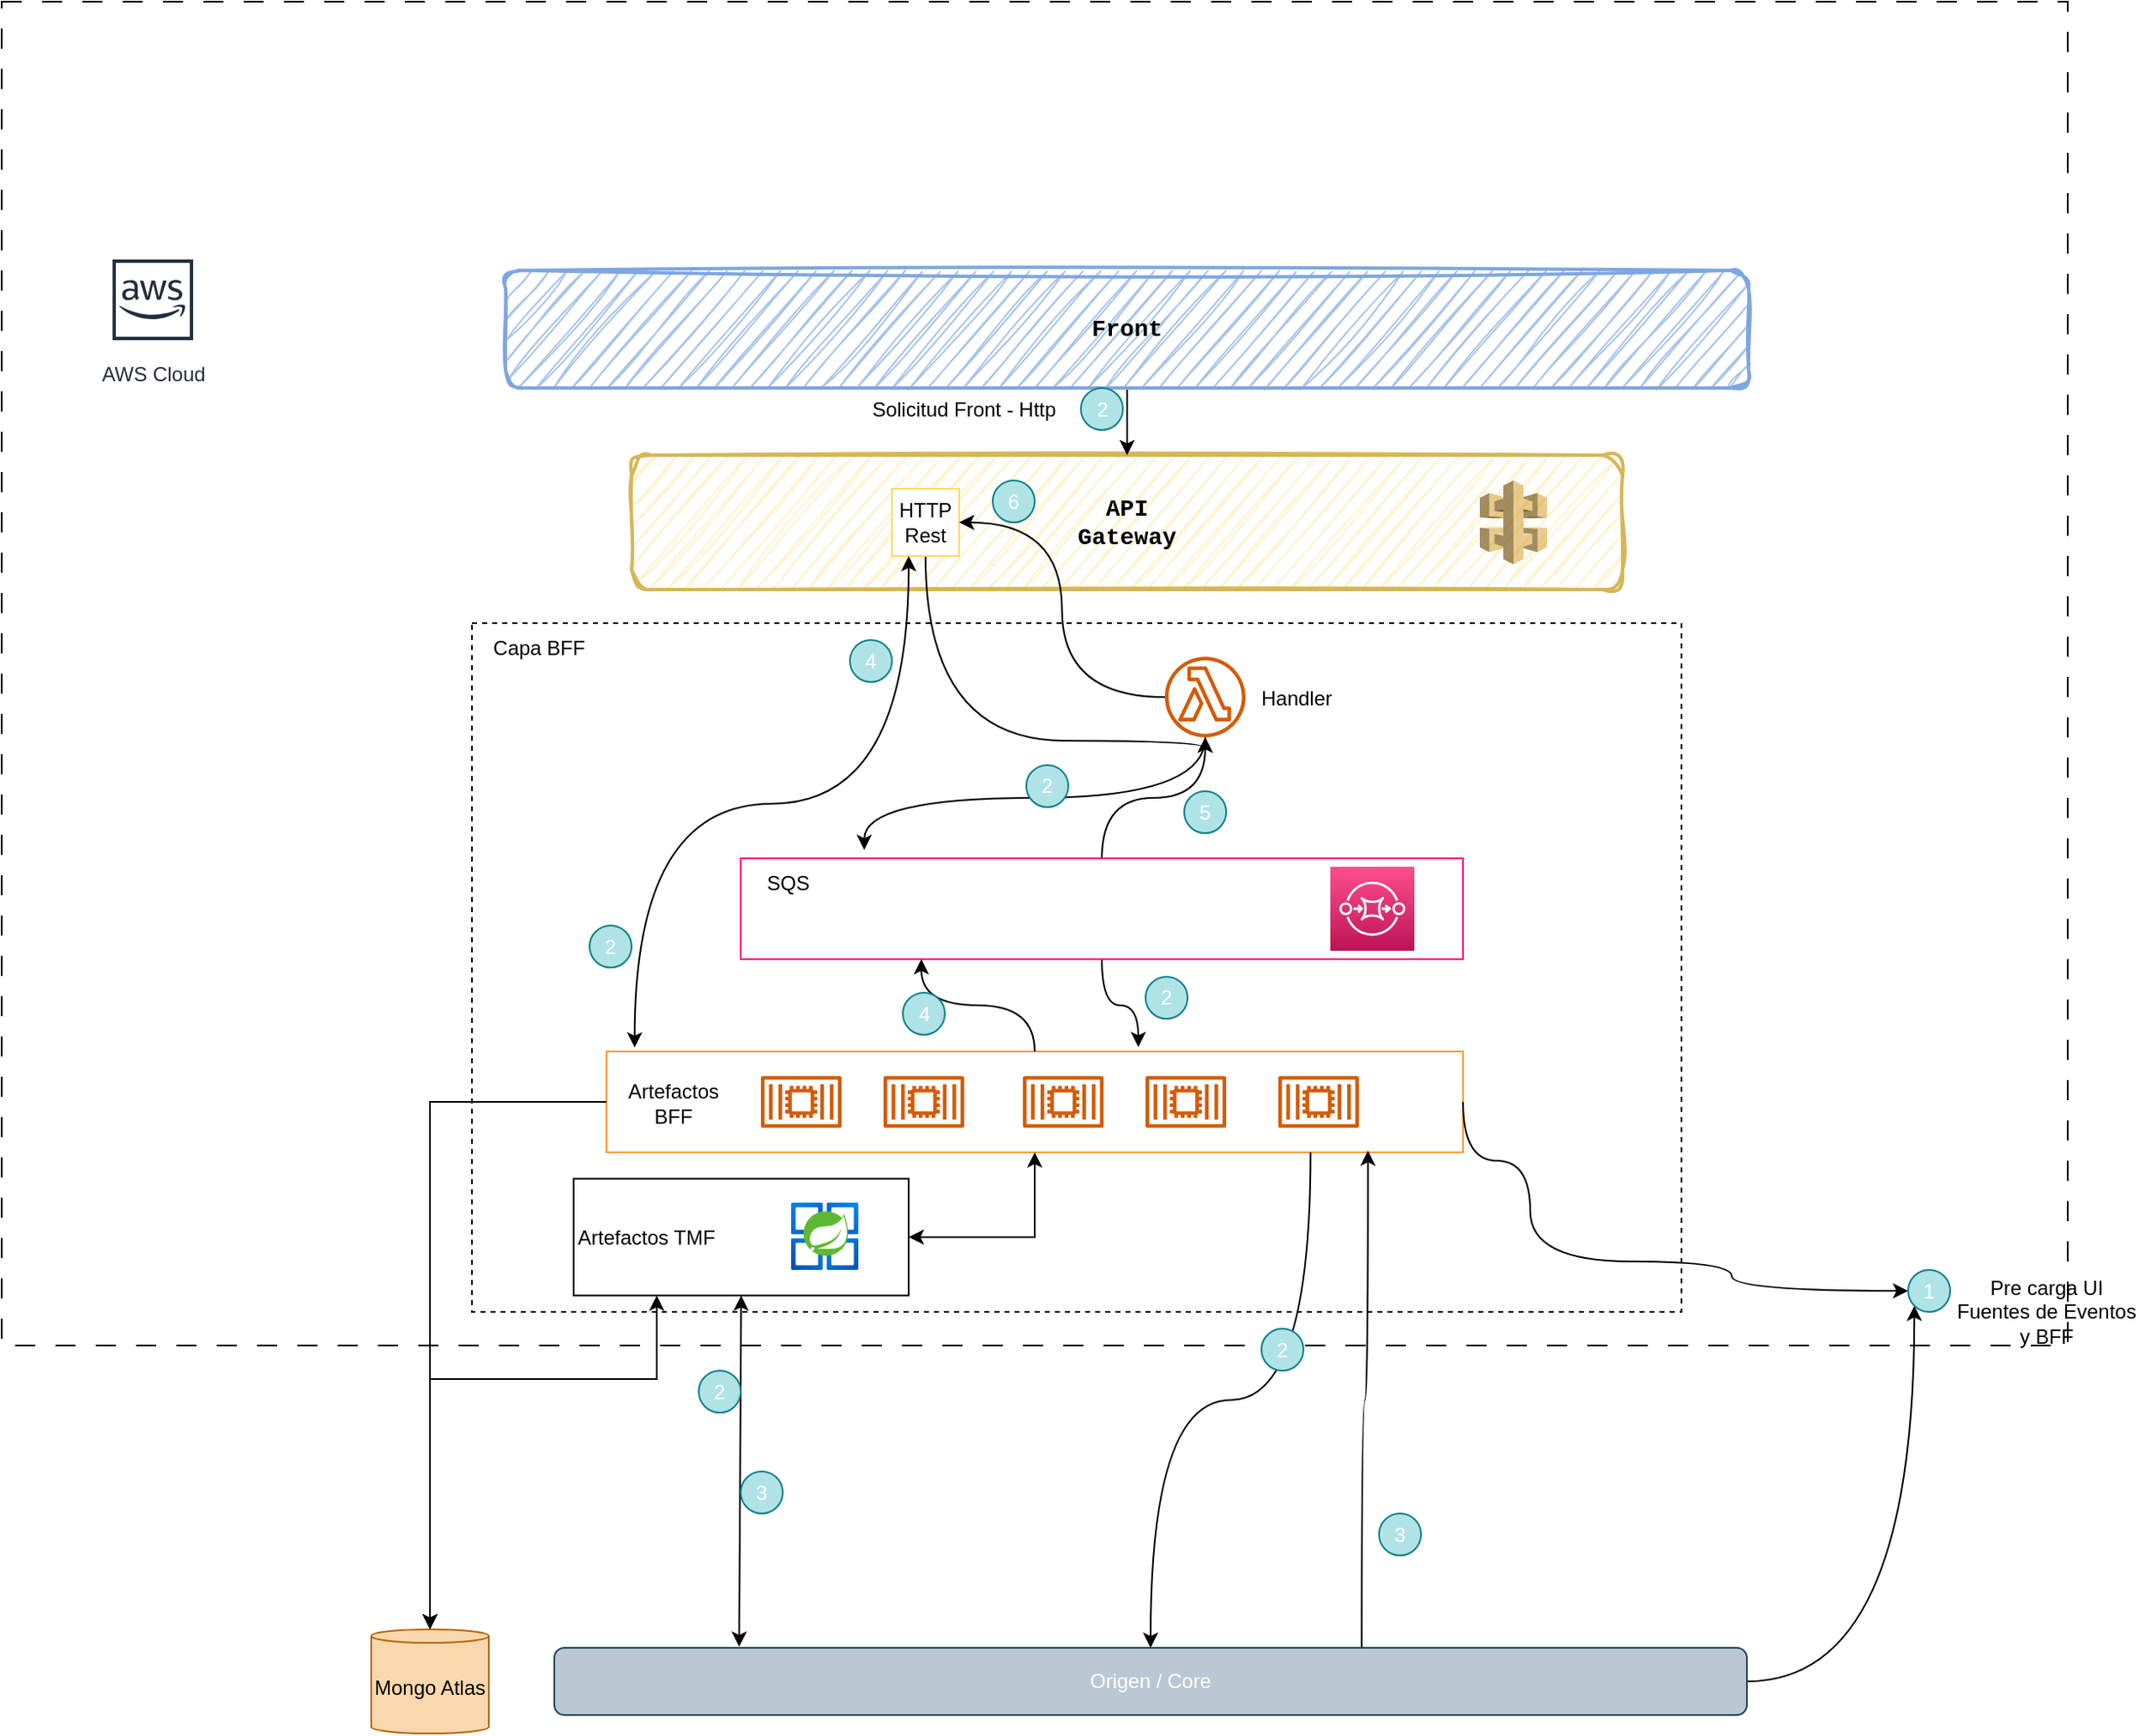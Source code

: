 <mxfile version="22.0.6" type="github" pages="4">
  <diagram name="eventsLayer" id="j28CgCLm0zlX5Y3vUb_f">
    <mxGraphModel dx="2218" dy="1936" grid="1" gridSize="10" guides="1" tooltips="1" connect="1" arrows="1" fold="1" page="1" pageScale="1" pageWidth="827" pageHeight="1169" math="0" shadow="0">
      <root>
        <mxCell id="0" />
        <mxCell id="1" parent="0" />
        <mxCell id="30X6FnK1sthkGadfS2QK-56" value="" style="rounded=0;whiteSpace=wrap;html=1;dashed=1;dashPattern=12 12;fillColor=none;" parent="1" vertex="1">
          <mxGeometry x="-290" y="-130" width="1230" height="800" as="geometry" />
        </mxCell>
        <mxCell id="30X6FnK1sthkGadfS2QK-7" value="" style="rounded=0;whiteSpace=wrap;html=1;shadow=0;dashed=1;fillStyle=hatch;align=left;" parent="1" vertex="1">
          <mxGeometry x="-10" y="240" width="720" height="410" as="geometry" />
        </mxCell>
        <mxCell id="30X6FnK1sthkGadfS2QK-20" value="" style="rounded=0;whiteSpace=wrap;html=1;strokeColor=#FF9933;" parent="1" vertex="1">
          <mxGeometry x="70" y="495" width="510" height="60" as="geometry" />
        </mxCell>
        <mxCell id="30X6FnK1sthkGadfS2QK-40" style="edgeStyle=orthogonalEdgeStyle;rounded=0;orthogonalLoop=1;jettySize=auto;html=1;entryX=0.25;entryY=1;entryDx=0;entryDy=0;curved=1;exitX=0.5;exitY=0;exitDx=0;exitDy=0;" parent="1" source="30X6FnK1sthkGadfS2QK-20" target="30X6FnK1sthkGadfS2QK-15" edge="1">
          <mxGeometry relative="1" as="geometry">
            <mxPoint x="525" y="495" as="sourcePoint" />
          </mxGeometry>
        </mxCell>
        <mxCell id="30X6FnK1sthkGadfS2QK-36" style="edgeStyle=orthogonalEdgeStyle;rounded=0;orthogonalLoop=1;jettySize=auto;html=1;exitX=0.5;exitY=0;exitDx=0;exitDy=0;curved=1;" parent="1" source="30X6FnK1sthkGadfS2QK-15" target="30X6FnK1sthkGadfS2QK-10" edge="1">
          <mxGeometry relative="1" as="geometry">
            <mxPoint x="380" y="350" as="targetPoint" />
          </mxGeometry>
        </mxCell>
        <mxCell id="30X6FnK1sthkGadfS2QK-39" style="edgeStyle=orthogonalEdgeStyle;rounded=0;orthogonalLoop=1;jettySize=auto;html=1;entryX=0.621;entryY=-0.044;entryDx=0;entryDy=0;curved=1;entryPerimeter=0;" parent="1" source="30X6FnK1sthkGadfS2QK-15" target="30X6FnK1sthkGadfS2QK-20" edge="1">
          <mxGeometry relative="1" as="geometry">
            <mxPoint x="525" y="495" as="targetPoint" />
          </mxGeometry>
        </mxCell>
        <mxCell id="30X6FnK1sthkGadfS2QK-15" value="" style="rounded=0;whiteSpace=wrap;html=1;strokeColor=#FF0080;" parent="1" vertex="1">
          <mxGeometry x="150" y="380" width="430" height="60" as="geometry" />
        </mxCell>
        <mxCell id="30X6FnK1sthkGadfS2QK-1" value="&lt;font style=&quot;font-size: 14px;&quot; face=&quot;Courier New&quot;&gt;&lt;b&gt;API&lt;br&gt;Gateway&lt;/b&gt;&lt;/font&gt;" style="rounded=1;whiteSpace=wrap;html=1;fillColor=#fff2cc;strokeColor=#d6b656;strokeWidth=2;sketch=1;curveFitting=1;jiggle=2;" parent="1" vertex="1">
          <mxGeometry x="85" y="140" width="590" height="80" as="geometry" />
        </mxCell>
        <mxCell id="30X6FnK1sthkGadfS2QK-2" value="" style="outlineConnect=0;dashed=0;verticalLabelPosition=bottom;verticalAlign=top;align=center;html=1;shape=mxgraph.aws3.api_gateway;fillColor=#D9A741;gradientColor=none;opacity=60;" parent="1" vertex="1">
          <mxGeometry x="590" y="155" width="40" height="50" as="geometry" />
        </mxCell>
        <mxCell id="30X6FnK1sthkGadfS2QK-5" style="edgeStyle=orthogonalEdgeStyle;rounded=0;orthogonalLoop=1;jettySize=auto;html=1;entryX=0.5;entryY=0;entryDx=0;entryDy=0;" parent="1" source="30X6FnK1sthkGadfS2QK-3" target="30X6FnK1sthkGadfS2QK-1" edge="1">
          <mxGeometry relative="1" as="geometry" />
        </mxCell>
        <mxCell id="30X6FnK1sthkGadfS2QK-3" value="&lt;font face=&quot;Courier New&quot;&gt;&lt;span style=&quot;font-size: 14px;&quot;&gt;&lt;b&gt;Front&lt;/b&gt;&lt;/span&gt;&lt;/font&gt;" style="rounded=1;whiteSpace=wrap;html=1;fillColor=#A9C4EB;strokeColor=#7EA6E0;strokeWidth=2;sketch=1;curveFitting=1;jiggle=2;" parent="1" vertex="1">
          <mxGeometry x="10" y="30" width="740" height="70" as="geometry" />
        </mxCell>
        <mxCell id="30X6FnK1sthkGadfS2QK-11" style="edgeStyle=orthogonalEdgeStyle;rounded=0;orthogonalLoop=1;jettySize=auto;html=1;curved=1;" parent="1" source="30X6FnK1sthkGadfS2QK-6" target="30X6FnK1sthkGadfS2QK-10" edge="1">
          <mxGeometry relative="1" as="geometry">
            <Array as="points">
              <mxPoint x="260" y="310" />
            </Array>
          </mxGeometry>
        </mxCell>
        <mxCell id="30X6FnK1sthkGadfS2QK-23" style="edgeStyle=orthogonalEdgeStyle;rounded=0;orthogonalLoop=1;jettySize=auto;html=1;exitX=0.25;exitY=1;exitDx=0;exitDy=0;curved=1;entryX=0.033;entryY=-0.04;entryDx=0;entryDy=0;entryPerimeter=0;startArrow=classic;startFill=1;" parent="1" source="30X6FnK1sthkGadfS2QK-6" target="30X6FnK1sthkGadfS2QK-20" edge="1">
          <mxGeometry relative="1" as="geometry" />
        </mxCell>
        <mxCell id="30X6FnK1sthkGadfS2QK-6" value="HTTP Rest" style="rounded=0;whiteSpace=wrap;html=1;strokeColor=#FFD966;" parent="1" vertex="1">
          <mxGeometry x="240" y="160" width="40" height="40" as="geometry" />
        </mxCell>
        <mxCell id="30X6FnK1sthkGadfS2QK-9" value="Capa BFF" style="text;html=1;strokeColor=none;fillColor=none;align=center;verticalAlign=middle;whiteSpace=wrap;rounded=0;" parent="1" vertex="1">
          <mxGeometry y="240" width="60" height="30" as="geometry" />
        </mxCell>
        <mxCell id="30X6FnK1sthkGadfS2QK-37" style="edgeStyle=orthogonalEdgeStyle;rounded=0;orthogonalLoop=1;jettySize=auto;html=1;entryX=1;entryY=0.5;entryDx=0;entryDy=0;curved=1;" parent="1" source="30X6FnK1sthkGadfS2QK-10" target="30X6FnK1sthkGadfS2QK-6" edge="1">
          <mxGeometry relative="1" as="geometry" />
        </mxCell>
        <mxCell id="30X6FnK1sthkGadfS2QK-65" style="edgeStyle=orthogonalEdgeStyle;rounded=0;orthogonalLoop=1;jettySize=auto;html=1;entryX=0.171;entryY=-0.084;entryDx=0;entryDy=0;entryPerimeter=0;curved=1;" parent="1" source="30X6FnK1sthkGadfS2QK-10" target="30X6FnK1sthkGadfS2QK-15" edge="1">
          <mxGeometry relative="1" as="geometry" />
        </mxCell>
        <mxCell id="30X6FnK1sthkGadfS2QK-10" value="" style="sketch=0;outlineConnect=0;fontColor=#232F3E;gradientColor=none;fillColor=#D45B07;strokeColor=none;dashed=0;verticalLabelPosition=bottom;verticalAlign=top;align=center;html=1;fontSize=12;fontStyle=0;aspect=fixed;pointerEvents=1;shape=mxgraph.aws4.lambda_function;" parent="1" vertex="1">
          <mxGeometry x="402.5" y="260" width="48" height="48" as="geometry" />
        </mxCell>
        <mxCell id="30X6FnK1sthkGadfS2QK-14" value="" style="sketch=0;points=[[0,0,0],[0.25,0,0],[0.5,0,0],[0.75,0,0],[1,0,0],[0,1,0],[0.25,1,0],[0.5,1,0],[0.75,1,0],[1,1,0],[0,0.25,0],[0,0.5,0],[0,0.75,0],[1,0.25,0],[1,0.5,0],[1,0.75,0]];outlineConnect=0;fontColor=#232F3E;gradientColor=#FF4F8B;gradientDirection=north;fillColor=#BC1356;strokeColor=#ffffff;dashed=0;verticalLabelPosition=bottom;verticalAlign=top;align=center;html=1;fontSize=12;fontStyle=0;aspect=fixed;shape=mxgraph.aws4.resourceIcon;resIcon=mxgraph.aws4.sqs;" parent="1" vertex="1">
          <mxGeometry x="501" y="385" width="50" height="50" as="geometry" />
        </mxCell>
        <mxCell id="30X6FnK1sthkGadfS2QK-63" style="edgeStyle=orthogonalEdgeStyle;rounded=0;orthogonalLoop=1;jettySize=auto;html=1;entryX=0;entryY=0.5;entryDx=0;entryDy=0;curved=1;exitX=1;exitY=0.5;exitDx=0;exitDy=0;" parent="1" source="30X6FnK1sthkGadfS2QK-20" target="30X6FnK1sthkGadfS2QK-43" edge="1">
          <mxGeometry relative="1" as="geometry">
            <Array as="points">
              <mxPoint x="580" y="560" />
              <mxPoint x="620" y="560" />
              <mxPoint x="620" y="620" />
              <mxPoint x="740" y="620" />
              <mxPoint x="740" y="638" />
            </Array>
          </mxGeometry>
        </mxCell>
        <mxCell id="30X6FnK1sthkGadfS2QK-16" value="" style="sketch=0;outlineConnect=0;fontColor=#232F3E;gradientColor=none;fillColor=#D45B07;strokeColor=none;dashed=0;verticalLabelPosition=bottom;verticalAlign=top;align=center;html=1;fontSize=12;fontStyle=0;aspect=fixed;pointerEvents=1;shape=mxgraph.aws4.container_2;" parent="1" vertex="1">
          <mxGeometry x="391" y="509.5" width="48" height="31" as="geometry" />
        </mxCell>
        <mxCell id="30X6FnK1sthkGadfS2QK-68" style="edgeStyle=orthogonalEdgeStyle;rounded=0;orthogonalLoop=1;jettySize=auto;html=1;entryX=0.5;entryY=0;entryDx=0;entryDy=0;curved=1;exitX=0.822;exitY=1.002;exitDx=0;exitDy=0;exitPerimeter=0;" parent="1" source="30X6FnK1sthkGadfS2QK-20" target="30X6FnK1sthkGadfS2QK-24" edge="1">
          <mxGeometry relative="1" as="geometry">
            <mxPoint x="525" y="585" as="sourcePoint" />
          </mxGeometry>
        </mxCell>
        <mxCell id="30X6FnK1sthkGadfS2QK-19" value="SQS&amp;nbsp;" style="text;html=1;strokeColor=none;fillColor=none;align=center;verticalAlign=middle;whiteSpace=wrap;rounded=0;" parent="1" vertex="1">
          <mxGeometry x="150" y="380" width="60" height="30" as="geometry" />
        </mxCell>
        <mxCell id="30X6FnK1sthkGadfS2QK-21" value="" style="sketch=0;outlineConnect=0;fontColor=#232F3E;gradientColor=none;fillColor=#D45B07;strokeColor=none;dashed=0;verticalLabelPosition=bottom;verticalAlign=top;align=center;html=1;fontSize=12;fontStyle=0;aspect=fixed;pointerEvents=1;shape=mxgraph.aws4.container_2;" parent="1" vertex="1">
          <mxGeometry x="162" y="509.5" width="48" height="31" as="geometry" />
        </mxCell>
        <mxCell id="30X6FnK1sthkGadfS2QK-70" style="rounded=0;orthogonalLoop=1;jettySize=auto;html=1;exitX=0.5;exitY=1;exitDx=0;exitDy=0;startArrow=classic;startFill=1;entryX=0.155;entryY=-0.016;entryDx=0;entryDy=0;entryPerimeter=0;" parent="1" source="30X6FnK1sthkGadfS2QK-27" target="30X6FnK1sthkGadfS2QK-24" edge="1">
          <mxGeometry relative="1" as="geometry">
            <mxPoint x="155" y="848" as="targetPoint" />
          </mxGeometry>
        </mxCell>
        <mxCell id="30X6FnK1sthkGadfS2QK-22" value="Artefactos BFF" style="text;html=1;strokeColor=none;fillColor=none;align=center;verticalAlign=middle;whiteSpace=wrap;rounded=0;" parent="1" vertex="1">
          <mxGeometry x="80" y="510.5" width="60" height="30" as="geometry" />
        </mxCell>
        <mxCell id="30X6FnK1sthkGadfS2QK-25" style="edgeStyle=orthogonalEdgeStyle;rounded=0;orthogonalLoop=1;jettySize=auto;html=1;curved=1;entryX=0.889;entryY=0.983;entryDx=0;entryDy=0;entryPerimeter=0;exitX=0.677;exitY=0;exitDx=0;exitDy=0;exitPerimeter=0;" parent="1" source="30X6FnK1sthkGadfS2QK-24" target="30X6FnK1sthkGadfS2QK-20" edge="1">
          <mxGeometry relative="1" as="geometry">
            <mxPoint x="565.059" y="555" as="targetPoint" />
            <mxPoint x="524" y="850" as="sourcePoint" />
          </mxGeometry>
        </mxCell>
        <mxCell id="30X6FnK1sthkGadfS2QK-52" style="edgeStyle=orthogonalEdgeStyle;rounded=0;orthogonalLoop=1;jettySize=auto;html=1;entryX=0;entryY=1;entryDx=0;entryDy=0;curved=1;" parent="1" source="30X6FnK1sthkGadfS2QK-24" target="30X6FnK1sthkGadfS2QK-43" edge="1">
          <mxGeometry relative="1" as="geometry" />
        </mxCell>
        <mxCell id="30X6FnK1sthkGadfS2QK-24" value="&lt;font color=&quot;#ffffff&quot;&gt;Origen / Core&lt;/font&gt;" style="rounded=1;whiteSpace=wrap;html=1;fillColor=#bac8d3;strokeColor=#23445d;" parent="1" vertex="1">
          <mxGeometry x="39" y="850" width="710" height="40" as="geometry" />
        </mxCell>
        <mxCell id="8pZqOeu749Rebtgc4Ffc-4" style="edgeStyle=orthogonalEdgeStyle;rounded=0;orthogonalLoop=1;jettySize=auto;html=1;entryX=0.5;entryY=0;entryDx=0;entryDy=0;entryPerimeter=0;startArrow=classic;startFill=1;" parent="1" source="30X6FnK1sthkGadfS2QK-27" target="30X6FnK1sthkGadfS2QK-28" edge="1">
          <mxGeometry relative="1" as="geometry">
            <Array as="points">
              <mxPoint x="100" y="690" />
              <mxPoint x="-35" y="690" />
            </Array>
          </mxGeometry>
        </mxCell>
        <mxCell id="30X6FnK1sthkGadfS2QK-27" value="Artefactos TMF" style="rounded=0;whiteSpace=wrap;html=1;align=left;" parent="1" vertex="1">
          <mxGeometry x="50.5" y="570.75" width="199.5" height="69.5" as="geometry" />
        </mxCell>
        <mxCell id="30X6FnK1sthkGadfS2QK-28" value="Mongo Atlas" style="shape=cylinder3;whiteSpace=wrap;html=1;boundedLbl=1;backgroundOutline=1;size=4.0;fillColor=#fad7ac;strokeColor=#b46504;" parent="1" vertex="1">
          <mxGeometry x="-70" y="839" width="70" height="62" as="geometry" />
        </mxCell>
        <mxCell id="M8SR6TEkeNcFm_IKQ7-r-2" style="edgeStyle=orthogonalEdgeStyle;rounded=0;orthogonalLoop=1;jettySize=auto;html=1;entryX=0.5;entryY=1;entryDx=0;entryDy=0;exitX=1;exitY=0.5;exitDx=0;exitDy=0;startArrow=classic;startFill=1;" parent="1" source="30X6FnK1sthkGadfS2QK-27" target="30X6FnK1sthkGadfS2QK-20" edge="1">
          <mxGeometry relative="1" as="geometry" />
        </mxCell>
        <mxCell id="30X6FnK1sthkGadfS2QK-41" value="" style="image;aspect=fixed;html=1;points=[];align=center;fontSize=12;image=img/lib/azure2/compute/Azure_Spring_Cloud.svg;" parent="1" vertex="1">
          <mxGeometry x="180" y="585" width="40" height="40" as="geometry" />
        </mxCell>
        <mxCell id="30X6FnK1sthkGadfS2QK-43" value="1" style="ellipse;whiteSpace=wrap;html=1;aspect=fixed;fillColor=#b0e3e6;strokeColor=#0e8088;fontColor=#FFFFFF;" parent="1" vertex="1">
          <mxGeometry x="845" y="625" width="25" height="25" as="geometry" />
        </mxCell>
        <mxCell id="30X6FnK1sthkGadfS2QK-45" value="2" style="ellipse;whiteSpace=wrap;html=1;aspect=fixed;fillColor=#b0e3e6;strokeColor=#0e8088;fontColor=#FFFFFF;" parent="1" vertex="1">
          <mxGeometry x="352.5" y="100" width="25" height="25" as="geometry" />
        </mxCell>
        <mxCell id="30X6FnK1sthkGadfS2QK-46" value="2" style="ellipse;whiteSpace=wrap;html=1;aspect=fixed;fillColor=#b0e3e6;strokeColor=#0e8088;fontColor=#FFFFFF;" parent="1" vertex="1">
          <mxGeometry x="320" y="324.5" width="25" height="25" as="geometry" />
        </mxCell>
        <mxCell id="30X6FnK1sthkGadfS2QK-47" value="3" style="ellipse;whiteSpace=wrap;html=1;aspect=fixed;fillColor=#b0e3e6;strokeColor=#0e8088;fontColor=#FFFFFF;" parent="1" vertex="1">
          <mxGeometry x="530" y="770" width="25" height="25" as="geometry" />
        </mxCell>
        <mxCell id="30X6FnK1sthkGadfS2QK-48" value="4" style="ellipse;whiteSpace=wrap;html=1;aspect=fixed;fillColor=#b0e3e6;strokeColor=#0e8088;fontColor=#FFFFFF;" parent="1" vertex="1">
          <mxGeometry x="246.5" y="460" width="25" height="25" as="geometry" />
        </mxCell>
        <mxCell id="30X6FnK1sthkGadfS2QK-49" value="5" style="ellipse;whiteSpace=wrap;html=1;aspect=fixed;fillColor=#b0e3e6;strokeColor=#0e8088;fontColor=#FFFFFF;" parent="1" vertex="1">
          <mxGeometry x="414" y="340" width="25" height="25" as="geometry" />
        </mxCell>
        <mxCell id="30X6FnK1sthkGadfS2QK-50" value="6" style="ellipse;whiteSpace=wrap;html=1;aspect=fixed;fillColor=#b0e3e6;strokeColor=#0e8088;fontColor=#FFFFFF;" parent="1" vertex="1">
          <mxGeometry x="300" y="155" width="25" height="25" as="geometry" />
        </mxCell>
        <mxCell id="30X6FnK1sthkGadfS2QK-58" value="AWS Cloud" style="sketch=0;outlineConnect=0;fontColor=#232F3E;gradientColor=none;strokeColor=#232F3E;fillColor=#ffffff;dashed=0;verticalLabelPosition=bottom;verticalAlign=top;align=center;html=1;fontSize=12;fontStyle=0;aspect=fixed;shape=mxgraph.aws4.resourceIcon;resIcon=mxgraph.aws4.aws_cloud;" parent="1" vertex="1">
          <mxGeometry x="-230" y="17.5" width="60" height="60" as="geometry" />
        </mxCell>
        <mxCell id="30X6FnK1sthkGadfS2QK-61" value="Pre carga UI Fuentes de Eventos y BFF" style="text;html=1;strokeColor=none;fillColor=none;align=center;verticalAlign=middle;whiteSpace=wrap;rounded=0;" parent="1" vertex="1">
          <mxGeometry x="870" y="615" width="115" height="70" as="geometry" />
        </mxCell>
        <mxCell id="30X6FnK1sthkGadfS2QK-64" value="Solicitud Front - Http" style="text;html=1;strokeColor=none;fillColor=none;align=center;verticalAlign=middle;whiteSpace=wrap;rounded=0;" parent="1" vertex="1">
          <mxGeometry x="212.5" y="105" width="140" height="15" as="geometry" />
        </mxCell>
        <mxCell id="30X6FnK1sthkGadfS2QK-66" value="2" style="ellipse;whiteSpace=wrap;html=1;aspect=fixed;fillColor=#b0e3e6;strokeColor=#0e8088;fontColor=#FFFFFF;" parent="1" vertex="1">
          <mxGeometry x="391" y="450.5" width="25" height="25" as="geometry" />
        </mxCell>
        <mxCell id="30X6FnK1sthkGadfS2QK-69" value="2" style="ellipse;whiteSpace=wrap;html=1;aspect=fixed;fillColor=#b0e3e6;strokeColor=#0e8088;fontColor=#FFFFFF;" parent="1" vertex="1">
          <mxGeometry x="460" y="660" width="25" height="25" as="geometry" />
        </mxCell>
        <mxCell id="M8SR6TEkeNcFm_IKQ7-r-3" value="" style="sketch=0;outlineConnect=0;fontColor=#232F3E;gradientColor=none;fillColor=#D45B07;strokeColor=none;dashed=0;verticalLabelPosition=bottom;verticalAlign=top;align=center;html=1;fontSize=12;fontStyle=0;aspect=fixed;pointerEvents=1;shape=mxgraph.aws4.container_2;" parent="1" vertex="1">
          <mxGeometry x="235" y="509.5" width="48" height="31" as="geometry" />
        </mxCell>
        <mxCell id="M8SR6TEkeNcFm_IKQ7-r-4" value="" style="sketch=0;outlineConnect=0;fontColor=#232F3E;gradientColor=none;fillColor=#D45B07;strokeColor=none;dashed=0;verticalLabelPosition=bottom;verticalAlign=top;align=center;html=1;fontSize=12;fontStyle=0;aspect=fixed;pointerEvents=1;shape=mxgraph.aws4.container_2;" parent="1" vertex="1">
          <mxGeometry x="318" y="509.5" width="48" height="31" as="geometry" />
        </mxCell>
        <mxCell id="M8SR6TEkeNcFm_IKQ7-r-5" value="" style="sketch=0;outlineConnect=0;fontColor=#232F3E;gradientColor=none;fillColor=#D45B07;strokeColor=none;dashed=0;verticalLabelPosition=bottom;verticalAlign=top;align=center;html=1;fontSize=12;fontStyle=0;aspect=fixed;pointerEvents=1;shape=mxgraph.aws4.container_2;" parent="1" vertex="1">
          <mxGeometry x="470" y="509.5" width="48" height="31" as="geometry" />
        </mxCell>
        <mxCell id="8pZqOeu749Rebtgc4Ffc-8" value="Handler" style="text;html=1;strokeColor=none;fillColor=none;align=center;verticalAlign=middle;whiteSpace=wrap;rounded=0;" parent="1" vertex="1">
          <mxGeometry x="450.5" y="270" width="60" height="30" as="geometry" />
        </mxCell>
        <mxCell id="8pZqOeu749Rebtgc4Ffc-11" value="2" style="ellipse;whiteSpace=wrap;html=1;aspect=fixed;fillColor=#b0e3e6;strokeColor=#0e8088;fontColor=#FFFFFF;" parent="1" vertex="1">
          <mxGeometry x="125" y="685" width="25" height="25" as="geometry" />
        </mxCell>
        <mxCell id="8pZqOeu749Rebtgc4Ffc-12" value="3" style="ellipse;whiteSpace=wrap;html=1;aspect=fixed;fillColor=#b0e3e6;strokeColor=#0e8088;fontColor=#FFFFFF;" parent="1" vertex="1">
          <mxGeometry x="150" y="745" width="25" height="25" as="geometry" />
        </mxCell>
        <mxCell id="8pZqOeu749Rebtgc4Ffc-14" value="4" style="ellipse;whiteSpace=wrap;html=1;aspect=fixed;fillColor=#b0e3e6;strokeColor=#0e8088;fontColor=#FFFFFF;" parent="1" vertex="1">
          <mxGeometry x="215" y="250" width="25" height="25" as="geometry" />
        </mxCell>
        <mxCell id="8pZqOeu749Rebtgc4Ffc-15" value="2" style="ellipse;whiteSpace=wrap;html=1;aspect=fixed;fillColor=#b0e3e6;strokeColor=#0e8088;fontColor=#FFFFFF;" parent="1" vertex="1">
          <mxGeometry x="60" y="420" width="25" height="25" as="geometry" />
        </mxCell>
        <mxCell id="05T5lWk3MCrVy-bWi7L6-2" style="edgeStyle=orthogonalEdgeStyle;rounded=0;orthogonalLoop=1;jettySize=auto;html=1;entryX=0.5;entryY=0;entryDx=0;entryDy=0;entryPerimeter=0;" parent="1" source="30X6FnK1sthkGadfS2QK-20" target="30X6FnK1sthkGadfS2QK-28" edge="1">
          <mxGeometry relative="1" as="geometry" />
        </mxCell>
      </root>
    </mxGraphModel>
  </diagram>
  <diagram name="ComponentesBackend" id="smXDaiYlLUY4Xyd_ZO_0">
    <mxGraphModel dx="2218" dy="1936" grid="1" gridSize="10" guides="1" tooltips="1" connect="1" arrows="1" fold="1" page="1" pageScale="1" pageWidth="827" pageHeight="1169" math="0" shadow="0">
      <root>
        <mxCell id="y_Esx-M0ntzTAvGd5Sgt-0" />
        <mxCell id="y_Esx-M0ntzTAvGd5Sgt-1" parent="y_Esx-M0ntzTAvGd5Sgt-0" />
        <mxCell id="y_Esx-M0ntzTAvGd5Sgt-2" value="" style="rounded=0;whiteSpace=wrap;html=1;dashed=1;dashPattern=12 12;fillColor=none;" parent="y_Esx-M0ntzTAvGd5Sgt-1" vertex="1">
          <mxGeometry x="-80" y="-80" width="850" height="750" as="geometry" />
        </mxCell>
        <mxCell id="y_Esx-M0ntzTAvGd5Sgt-3" value="" style="rounded=0;whiteSpace=wrap;html=1;shadow=0;dashed=1;fillStyle=hatch;align=left;" parent="y_Esx-M0ntzTAvGd5Sgt-1" vertex="1">
          <mxGeometry x="-10" y="240" width="720" height="410" as="geometry" />
        </mxCell>
        <mxCell id="y_Esx-M0ntzTAvGd5Sgt-4" value="" style="rounded=0;whiteSpace=wrap;html=1;strokeColor=#FF9933;" parent="y_Esx-M0ntzTAvGd5Sgt-1" vertex="1">
          <mxGeometry x="70" y="495" width="510" height="60" as="geometry" />
        </mxCell>
        <mxCell id="y_Esx-M0ntzTAvGd5Sgt-6" style="edgeStyle=orthogonalEdgeStyle;rounded=0;orthogonalLoop=1;jettySize=auto;html=1;exitX=0.5;exitY=0;exitDx=0;exitDy=0;curved=1;" parent="y_Esx-M0ntzTAvGd5Sgt-1" source="y_Esx-M0ntzTAvGd5Sgt-8" target="y_Esx-M0ntzTAvGd5Sgt-19" edge="1">
          <mxGeometry relative="1" as="geometry">
            <mxPoint x="380" y="350" as="targetPoint" />
          </mxGeometry>
        </mxCell>
        <mxCell id="y_Esx-M0ntzTAvGd5Sgt-7" style="rounded=0;orthogonalLoop=1;jettySize=auto;html=1;entryX=0.521;entryY=0.61;entryDx=0;entryDy=0;entryPerimeter=0;startArrow=classic;startFill=1;" parent="y_Esx-M0ntzTAvGd5Sgt-1" source="y_Esx-M0ntzTAvGd5Sgt-8" target="y_Esx-M0ntzTAvGd5Sgt-3" edge="1">
          <mxGeometry relative="1" as="geometry">
            <mxPoint x="525" y="495" as="targetPoint" />
          </mxGeometry>
        </mxCell>
        <mxCell id="y_Esx-M0ntzTAvGd5Sgt-8" value="" style="rounded=0;whiteSpace=wrap;html=1;strokeColor=#FF0080;" parent="y_Esx-M0ntzTAvGd5Sgt-1" vertex="1">
          <mxGeometry x="150" y="380" width="430" height="60" as="geometry" />
        </mxCell>
        <mxCell id="y_Esx-M0ntzTAvGd5Sgt-9" value="&lt;font style=&quot;font-size: 14px;&quot; face=&quot;Courier New&quot;&gt;&lt;b&gt;API&lt;br&gt;Gateway&lt;/b&gt;&lt;/font&gt;" style="rounded=1;whiteSpace=wrap;html=1;fillColor=#fff2cc;strokeColor=#d6b656;strokeWidth=2;sketch=1;curveFitting=1;jiggle=2;" parent="y_Esx-M0ntzTAvGd5Sgt-1" vertex="1">
          <mxGeometry x="85" y="140" width="590" height="80" as="geometry" />
        </mxCell>
        <mxCell id="y_Esx-M0ntzTAvGd5Sgt-10" value="" style="outlineConnect=0;dashed=0;verticalLabelPosition=bottom;verticalAlign=top;align=center;html=1;shape=mxgraph.aws3.api_gateway;fillColor=#D9A741;gradientColor=none;opacity=60;" parent="y_Esx-M0ntzTAvGd5Sgt-1" vertex="1">
          <mxGeometry x="590" y="155" width="40" height="50" as="geometry" />
        </mxCell>
        <mxCell id="y_Esx-M0ntzTAvGd5Sgt-11" style="edgeStyle=orthogonalEdgeStyle;rounded=0;orthogonalLoop=1;jettySize=auto;html=1;entryX=0.5;entryY=0;entryDx=0;entryDy=0;" parent="y_Esx-M0ntzTAvGd5Sgt-1" source="y_Esx-M0ntzTAvGd5Sgt-12" target="y_Esx-M0ntzTAvGd5Sgt-9" edge="1">
          <mxGeometry relative="1" as="geometry" />
        </mxCell>
        <mxCell id="y_Esx-M0ntzTAvGd5Sgt-12" value="&lt;font face=&quot;Courier New&quot;&gt;&lt;span style=&quot;font-size: 14px;&quot;&gt;&lt;b&gt;Front&lt;/b&gt;&lt;/span&gt;&lt;/font&gt;" style="rounded=1;whiteSpace=wrap;html=1;fillColor=#A9C4EB;strokeColor=#7EA6E0;strokeWidth=2;sketch=1;curveFitting=1;jiggle=2;" parent="y_Esx-M0ntzTAvGd5Sgt-1" vertex="1">
          <mxGeometry x="10" y="30" width="740" height="70" as="geometry" />
        </mxCell>
        <mxCell id="y_Esx-M0ntzTAvGd5Sgt-14" style="edgeStyle=orthogonalEdgeStyle;rounded=0;orthogonalLoop=1;jettySize=auto;html=1;exitX=0.25;exitY=1;exitDx=0;exitDy=0;curved=1;entryX=0.033;entryY=-0.04;entryDx=0;entryDy=0;entryPerimeter=0;startArrow=classic;startFill=1;" parent="y_Esx-M0ntzTAvGd5Sgt-1" source="y_Esx-M0ntzTAvGd5Sgt-15" target="y_Esx-M0ntzTAvGd5Sgt-4" edge="1">
          <mxGeometry relative="1" as="geometry" />
        </mxCell>
        <mxCell id="y_Esx-M0ntzTAvGd5Sgt-15" value="HTTP Rest" style="rounded=0;whiteSpace=wrap;html=1;strokeColor=#FFD966;" parent="y_Esx-M0ntzTAvGd5Sgt-1" vertex="1">
          <mxGeometry x="240" y="160" width="40" height="40" as="geometry" />
        </mxCell>
        <mxCell id="y_Esx-M0ntzTAvGd5Sgt-16" value="Capa BFF" style="text;html=1;strokeColor=none;fillColor=none;align=center;verticalAlign=middle;whiteSpace=wrap;rounded=0;" parent="y_Esx-M0ntzTAvGd5Sgt-1" vertex="1">
          <mxGeometry y="240" width="60" height="30" as="geometry" />
        </mxCell>
        <mxCell id="y_Esx-M0ntzTAvGd5Sgt-17" style="edgeStyle=orthogonalEdgeStyle;rounded=0;orthogonalLoop=1;jettySize=auto;html=1;entryX=1;entryY=0.5;entryDx=0;entryDy=0;curved=1;" parent="y_Esx-M0ntzTAvGd5Sgt-1" source="y_Esx-M0ntzTAvGd5Sgt-19" target="y_Esx-M0ntzTAvGd5Sgt-15" edge="1">
          <mxGeometry relative="1" as="geometry" />
        </mxCell>
        <mxCell id="y_Esx-M0ntzTAvGd5Sgt-19" value="" style="sketch=0;outlineConnect=0;fontColor=#232F3E;gradientColor=none;fillColor=#D45B07;strokeColor=none;dashed=0;verticalLabelPosition=bottom;verticalAlign=top;align=center;html=1;fontSize=12;fontStyle=0;aspect=fixed;pointerEvents=1;shape=mxgraph.aws4.lambda_function;" parent="y_Esx-M0ntzTAvGd5Sgt-1" vertex="1">
          <mxGeometry x="402.5" y="260" width="48" height="48" as="geometry" />
        </mxCell>
        <mxCell id="y_Esx-M0ntzTAvGd5Sgt-20" value="" style="sketch=0;points=[[0,0,0],[0.25,0,0],[0.5,0,0],[0.75,0,0],[1,0,0],[0,1,0],[0.25,1,0],[0.5,1,0],[0.75,1,0],[1,1,0],[0,0.25,0],[0,0.5,0],[0,0.75,0],[1,0.25,0],[1,0.5,0],[1,0.75,0]];outlineConnect=0;fontColor=#232F3E;gradientColor=#FF4F8B;gradientDirection=north;fillColor=#BC1356;strokeColor=#ffffff;dashed=0;verticalLabelPosition=bottom;verticalAlign=top;align=center;html=1;fontSize=12;fontStyle=0;aspect=fixed;shape=mxgraph.aws4.resourceIcon;resIcon=mxgraph.aws4.sqs;" parent="y_Esx-M0ntzTAvGd5Sgt-1" vertex="1">
          <mxGeometry x="501" y="385" width="50" height="50" as="geometry" />
        </mxCell>
        <mxCell id="y_Esx-M0ntzTAvGd5Sgt-22" value="" style="sketch=0;outlineConnect=0;fontColor=#232F3E;gradientColor=none;fillColor=#D45B07;strokeColor=none;dashed=0;verticalLabelPosition=bottom;verticalAlign=top;align=center;html=1;fontSize=12;fontStyle=0;aspect=fixed;pointerEvents=1;shape=mxgraph.aws4.container_2;" parent="y_Esx-M0ntzTAvGd5Sgt-1" vertex="1">
          <mxGeometry x="391" y="509.5" width="48" height="31" as="geometry" />
        </mxCell>
        <mxCell id="y_Esx-M0ntzTAvGd5Sgt-24" value="SQS&amp;nbsp;" style="text;html=1;strokeColor=none;fillColor=none;align=center;verticalAlign=middle;whiteSpace=wrap;rounded=0;" parent="y_Esx-M0ntzTAvGd5Sgt-1" vertex="1">
          <mxGeometry x="150" y="380" width="60" height="30" as="geometry" />
        </mxCell>
        <mxCell id="y_Esx-M0ntzTAvGd5Sgt-25" value="" style="sketch=0;outlineConnect=0;fontColor=#232F3E;gradientColor=none;fillColor=#D45B07;strokeColor=none;dashed=0;verticalLabelPosition=bottom;verticalAlign=top;align=center;html=1;fontSize=12;fontStyle=0;aspect=fixed;pointerEvents=1;shape=mxgraph.aws4.container_2;" parent="y_Esx-M0ntzTAvGd5Sgt-1" vertex="1">
          <mxGeometry x="162" y="509.5" width="48" height="31" as="geometry" />
        </mxCell>
        <mxCell id="y_Esx-M0ntzTAvGd5Sgt-26" style="rounded=0;orthogonalLoop=1;jettySize=auto;html=1;exitX=0.5;exitY=1;exitDx=0;exitDy=0;startArrow=classic;startFill=1;entryX=0.155;entryY=-0.016;entryDx=0;entryDy=0;entryPerimeter=0;" parent="y_Esx-M0ntzTAvGd5Sgt-1" source="y_Esx-M0ntzTAvGd5Sgt-32" target="y_Esx-M0ntzTAvGd5Sgt-30" edge="1">
          <mxGeometry relative="1" as="geometry">
            <mxPoint x="155" y="848" as="targetPoint" />
          </mxGeometry>
        </mxCell>
        <mxCell id="y_Esx-M0ntzTAvGd5Sgt-27" value="Artefactos BFF" style="text;html=1;strokeColor=none;fillColor=none;align=center;verticalAlign=middle;whiteSpace=wrap;rounded=0;" parent="y_Esx-M0ntzTAvGd5Sgt-1" vertex="1">
          <mxGeometry x="80" y="510.5" width="60" height="30" as="geometry" />
        </mxCell>
        <mxCell id="y_Esx-M0ntzTAvGd5Sgt-28" style="rounded=0;orthogonalLoop=1;jettySize=auto;html=1;exitX=0.677;exitY=0;exitDx=0;exitDy=0;exitPerimeter=0;startArrow=classic;startFill=1;" parent="y_Esx-M0ntzTAvGd5Sgt-1" source="y_Esx-M0ntzTAvGd5Sgt-30" edge="1">
          <mxGeometry relative="1" as="geometry">
            <mxPoint x="520" y="560" as="targetPoint" />
            <mxPoint x="524" y="850" as="sourcePoint" />
          </mxGeometry>
        </mxCell>
        <mxCell id="y_Esx-M0ntzTAvGd5Sgt-30" value="&lt;font color=&quot;#ffffff&quot;&gt;Origen / Core&lt;/font&gt;" style="rounded=1;whiteSpace=wrap;html=1;fillColor=#bac8d3;strokeColor=#23445d;" parent="y_Esx-M0ntzTAvGd5Sgt-1" vertex="1">
          <mxGeometry x="39" y="690" width="710" height="40" as="geometry" />
        </mxCell>
        <mxCell id="y_Esx-M0ntzTAvGd5Sgt-31" style="edgeStyle=orthogonalEdgeStyle;rounded=0;orthogonalLoop=1;jettySize=auto;html=1;entryX=0.5;entryY=0;entryDx=0;entryDy=0;entryPerimeter=0;startArrow=classic;startFill=1;" parent="y_Esx-M0ntzTAvGd5Sgt-1" source="y_Esx-M0ntzTAvGd5Sgt-32" target="y_Esx-M0ntzTAvGd5Sgt-33" edge="1">
          <mxGeometry relative="1" as="geometry">
            <Array as="points">
              <mxPoint x="100" y="680" />
              <mxPoint x="-35" y="680" />
            </Array>
          </mxGeometry>
        </mxCell>
        <mxCell id="y_Esx-M0ntzTAvGd5Sgt-32" value="Artefactos TMF" style="rounded=0;whiteSpace=wrap;html=1;align=left;" parent="y_Esx-M0ntzTAvGd5Sgt-1" vertex="1">
          <mxGeometry x="50.5" y="570.75" width="199.5" height="69.5" as="geometry" />
        </mxCell>
        <mxCell id="y_Esx-M0ntzTAvGd5Sgt-33" value="Mongo Atlas" style="shape=cylinder3;whiteSpace=wrap;html=1;boundedLbl=1;backgroundOutline=1;size=4.0;fillColor=#fad7ac;strokeColor=#b46504;" parent="y_Esx-M0ntzTAvGd5Sgt-1" vertex="1">
          <mxGeometry x="-70" y="679" width="70" height="62" as="geometry" />
        </mxCell>
        <mxCell id="y_Esx-M0ntzTAvGd5Sgt-34" style="edgeStyle=orthogonalEdgeStyle;rounded=0;orthogonalLoop=1;jettySize=auto;html=1;entryX=0.5;entryY=1;entryDx=0;entryDy=0;exitX=1;exitY=0.5;exitDx=0;exitDy=0;startArrow=classic;startFill=1;" parent="y_Esx-M0ntzTAvGd5Sgt-1" source="y_Esx-M0ntzTAvGd5Sgt-32" target="y_Esx-M0ntzTAvGd5Sgt-4" edge="1">
          <mxGeometry relative="1" as="geometry" />
        </mxCell>
        <mxCell id="y_Esx-M0ntzTAvGd5Sgt-35" value="" style="image;aspect=fixed;html=1;points=[];align=center;fontSize=12;image=img/lib/azure2/compute/Azure_Spring_Cloud.svg;" parent="y_Esx-M0ntzTAvGd5Sgt-1" vertex="1">
          <mxGeometry x="180" y="585" width="40" height="40" as="geometry" />
        </mxCell>
        <mxCell id="y_Esx-M0ntzTAvGd5Sgt-43" value="AWS Cloud" style="sketch=0;outlineConnect=0;fontColor=#232F3E;gradientColor=none;strokeColor=#232F3E;fillColor=#ffffff;dashed=0;verticalLabelPosition=bottom;verticalAlign=top;align=center;html=1;fontSize=12;fontStyle=0;aspect=fixed;shape=mxgraph.aws4.resourceIcon;resIcon=mxgraph.aws4.aws_cloud;" parent="y_Esx-M0ntzTAvGd5Sgt-1" vertex="1">
          <mxGeometry x="-65" y="-70" width="60" height="60" as="geometry" />
        </mxCell>
        <mxCell id="y_Esx-M0ntzTAvGd5Sgt-48" value="" style="sketch=0;outlineConnect=0;fontColor=#232F3E;gradientColor=none;fillColor=#D45B07;strokeColor=none;dashed=0;verticalLabelPosition=bottom;verticalAlign=top;align=center;html=1;fontSize=12;fontStyle=0;aspect=fixed;pointerEvents=1;shape=mxgraph.aws4.container_2;" parent="y_Esx-M0ntzTAvGd5Sgt-1" vertex="1">
          <mxGeometry x="235" y="509.5" width="48" height="31" as="geometry" />
        </mxCell>
        <mxCell id="y_Esx-M0ntzTAvGd5Sgt-49" value="" style="sketch=0;outlineConnect=0;fontColor=#232F3E;gradientColor=none;fillColor=#D45B07;strokeColor=none;dashed=0;verticalLabelPosition=bottom;verticalAlign=top;align=center;html=1;fontSize=12;fontStyle=0;aspect=fixed;pointerEvents=1;shape=mxgraph.aws4.container_2;" parent="y_Esx-M0ntzTAvGd5Sgt-1" vertex="1">
          <mxGeometry x="318" y="509.5" width="48" height="31" as="geometry" />
        </mxCell>
        <mxCell id="y_Esx-M0ntzTAvGd5Sgt-50" value="" style="sketch=0;outlineConnect=0;fontColor=#232F3E;gradientColor=none;fillColor=#D45B07;strokeColor=none;dashed=0;verticalLabelPosition=bottom;verticalAlign=top;align=center;html=1;fontSize=12;fontStyle=0;aspect=fixed;pointerEvents=1;shape=mxgraph.aws4.container_2;" parent="y_Esx-M0ntzTAvGd5Sgt-1" vertex="1">
          <mxGeometry x="470" y="509.5" width="48" height="31" as="geometry" />
        </mxCell>
        <mxCell id="y_Esx-M0ntzTAvGd5Sgt-51" value="Handler" style="text;html=1;strokeColor=none;fillColor=none;align=center;verticalAlign=middle;whiteSpace=wrap;rounded=0;" parent="y_Esx-M0ntzTAvGd5Sgt-1" vertex="1">
          <mxGeometry x="450.5" y="270" width="60" height="30" as="geometry" />
        </mxCell>
        <mxCell id="y_Esx-M0ntzTAvGd5Sgt-56" style="edgeStyle=orthogonalEdgeStyle;rounded=0;orthogonalLoop=1;jettySize=auto;html=1;entryX=0.5;entryY=0;entryDx=0;entryDy=0;entryPerimeter=0;" parent="y_Esx-M0ntzTAvGd5Sgt-1" source="y_Esx-M0ntzTAvGd5Sgt-4" target="y_Esx-M0ntzTAvGd5Sgt-33" edge="1">
          <mxGeometry relative="1" as="geometry" />
        </mxCell>
      </root>
    </mxGraphModel>
  </diagram>
  <diagram name="ArquitecturaWOMCX" id="UTTCaDMR3EFoClm8Hxe0">
    <mxGraphModel dx="2218" dy="1936" grid="1" gridSize="10" guides="1" tooltips="1" connect="1" arrows="1" fold="1" page="1" pageScale="1" pageWidth="827" pageHeight="1169" math="0" shadow="0">
      <root>
        <mxCell id="gP3E-fUSciDgWxIcMZPL-0" />
        <mxCell id="gP3E-fUSciDgWxIcMZPL-1" parent="gP3E-fUSciDgWxIcMZPL-0" />
        <mxCell id="gP3E-fUSciDgWxIcMZPL-2" value="" style="rounded=0;whiteSpace=wrap;html=1;dashed=1;dashPattern=12 12;fillColor=none;" parent="gP3E-fUSciDgWxIcMZPL-1" vertex="1">
          <mxGeometry x="-70" y="-280" width="820" height="970" as="geometry" />
        </mxCell>
        <mxCell id="GLZk5icmZvMas4_5PCDz-34" value="" style="rounded=0;whiteSpace=wrap;html=1;fillColor=none;dashed=1;" parent="gP3E-fUSciDgWxIcMZPL-1" vertex="1">
          <mxGeometry x="10" y="-270" width="720" height="370" as="geometry" />
        </mxCell>
        <mxCell id="gP3E-fUSciDgWxIcMZPL-3" value="" style="rounded=0;whiteSpace=wrap;html=1;shadow=0;dashed=1;fillStyle=hatch;align=left;strokeColor=default;" parent="gP3E-fUSciDgWxIcMZPL-1" vertex="1">
          <mxGeometry x="45" y="250" width="665" height="410" as="geometry" />
        </mxCell>
        <mxCell id="7Ur2Kgi9TfgA1ZCJegBe-2" value="Rest" style="edgeStyle=orthogonalEdgeStyle;rounded=0;orthogonalLoop=1;jettySize=auto;html=1;entryX=0;entryY=0.5;entryDx=0;entryDy=0;" edge="1" parent="gP3E-fUSciDgWxIcMZPL-1" source="gP3E-fUSciDgWxIcMZPL-4" target="7Ur2Kgi9TfgA1ZCJegBe-0">
          <mxGeometry relative="1" as="geometry" />
        </mxCell>
        <mxCell id="gP3E-fUSciDgWxIcMZPL-4" value="" style="rounded=0;whiteSpace=wrap;html=1;strokeColor=#FF9933;" parent="gP3E-fUSciDgWxIcMZPL-1" vertex="1">
          <mxGeometry x="70" y="495" width="380" height="60" as="geometry" />
        </mxCell>
        <mxCell id="gP3E-fUSciDgWxIcMZPL-5" style="rounded=0;orthogonalLoop=1;jettySize=auto;html=1;entryX=0.25;entryY=1;entryDx=0;entryDy=0;exitX=0.5;exitY=0;exitDx=0;exitDy=0;edgeStyle=orthogonalEdgeStyle;startArrow=classic;startFill=1;" parent="gP3E-fUSciDgWxIcMZPL-1" source="gP3E-fUSciDgWxIcMZPL-4" target="gP3E-fUSciDgWxIcMZPL-8" edge="1">
          <mxGeometry relative="1" as="geometry">
            <mxPoint x="525" y="495" as="sourcePoint" />
          </mxGeometry>
        </mxCell>
        <mxCell id="gP3E-fUSciDgWxIcMZPL-8" value="SQS" style="rounded=0;whiteSpace=wrap;html=1;strokeColor=#FF0080;fontStyle=1" parent="gP3E-fUSciDgWxIcMZPL-1" vertex="1">
          <mxGeometry x="400" y="380" width="295.5" height="60" as="geometry" />
        </mxCell>
        <mxCell id="gP3E-fUSciDgWxIcMZPL-9" value="&lt;font style=&quot;font-size: 14px;&quot; face=&quot;Courier New&quot;&gt;&lt;b&gt;API&lt;br&gt;Gateway&lt;/b&gt;&lt;/font&gt;" style="rounded=1;whiteSpace=wrap;html=1;fillColor=default;strokeColor=#d6b656;strokeWidth=2;" parent="gP3E-fUSciDgWxIcMZPL-1" vertex="1">
          <mxGeometry y="140" width="730" height="70" as="geometry" />
        </mxCell>
        <mxCell id="gP3E-fUSciDgWxIcMZPL-10" value="" style="outlineConnect=0;dashed=0;verticalLabelPosition=bottom;verticalAlign=top;align=center;html=1;shape=mxgraph.aws3.api_gateway;fillColor=#D9A741;gradientColor=none;opacity=60;" parent="gP3E-fUSciDgWxIcMZPL-1" vertex="1">
          <mxGeometry x="613" y="150" width="40" height="50" as="geometry" />
        </mxCell>
        <mxCell id="gP3E-fUSciDgWxIcMZPL-13" style="edgeStyle=orthogonalEdgeStyle;rounded=0;orthogonalLoop=1;jettySize=auto;html=1;strokeColor=default;exitX=0.5;exitY=1;exitDx=0;exitDy=0;" parent="gP3E-fUSciDgWxIcMZPL-1" source="gP3E-fUSciDgWxIcMZPL-15" target="gP3E-fUSciDgWxIcMZPL-19" edge="1">
          <mxGeometry relative="1" as="geometry" />
        </mxCell>
        <mxCell id="gP3E-fUSciDgWxIcMZPL-14" style="edgeStyle=orthogonalEdgeStyle;rounded=0;orthogonalLoop=1;jettySize=auto;html=1;exitX=0.25;exitY=1;exitDx=0;exitDy=0;curved=1;entryX=0.033;entryY=-0.04;entryDx=0;entryDy=0;entryPerimeter=0;startArrow=classic;startFill=1;" parent="gP3E-fUSciDgWxIcMZPL-1" source="gP3E-fUSciDgWxIcMZPL-15" target="gP3E-fUSciDgWxIcMZPL-4" edge="1">
          <mxGeometry relative="1" as="geometry" />
        </mxCell>
        <mxCell id="gP3E-fUSciDgWxIcMZPL-15" value="HTTP Rest" style="rounded=0;whiteSpace=wrap;html=1;strokeColor=#FFD966;" parent="gP3E-fUSciDgWxIcMZPL-1" vertex="1">
          <mxGeometry x="262.5" y="155" width="40" height="40" as="geometry" />
        </mxCell>
        <mxCell id="gP3E-fUSciDgWxIcMZPL-16" value="Capa BFF" style="text;html=1;strokeColor=none;fillColor=none;align=center;verticalAlign=middle;whiteSpace=wrap;rounded=0;" parent="gP3E-fUSciDgWxIcMZPL-1" vertex="1">
          <mxGeometry y="240" width="60" height="30" as="geometry" />
        </mxCell>
        <mxCell id="gP3E-fUSciDgWxIcMZPL-17" style="rounded=0;orthogonalLoop=1;jettySize=auto;html=1;entryX=0.5;entryY=1;entryDx=0;entryDy=0;strokeColor=default;edgeStyle=orthogonalEdgeStyle;" parent="gP3E-fUSciDgWxIcMZPL-1" source="gP3E-fUSciDgWxIcMZPL-19" target="gP3E-fUSciDgWxIcMZPL-15" edge="1">
          <mxGeometry relative="1" as="geometry" />
        </mxCell>
        <mxCell id="gP3E-fUSciDgWxIcMZPL-18" style="edgeStyle=orthogonalEdgeStyle;rounded=0;orthogonalLoop=1;jettySize=auto;html=1;entryX=0.171;entryY=-0.084;entryDx=0;entryDy=0;entryPerimeter=0;startArrow=classic;startFill=1;" parent="gP3E-fUSciDgWxIcMZPL-1" source="gP3E-fUSciDgWxIcMZPL-19" target="gP3E-fUSciDgWxIcMZPL-8" edge="1">
          <mxGeometry relative="1" as="geometry" />
        </mxCell>
        <mxCell id="gP3E-fUSciDgWxIcMZPL-19" value="" style="sketch=0;outlineConnect=0;fontColor=#232F3E;gradientColor=none;fillColor=#D45B07;strokeColor=none;dashed=0;verticalLabelPosition=bottom;verticalAlign=top;align=center;html=1;fontSize=12;fontStyle=0;aspect=fixed;pointerEvents=1;shape=mxgraph.aws4.lambda_function;" parent="gP3E-fUSciDgWxIcMZPL-1" vertex="1">
          <mxGeometry x="402.5" y="260" width="48" height="48" as="geometry" />
        </mxCell>
        <mxCell id="gP3E-fUSciDgWxIcMZPL-20" value="" style="sketch=0;points=[[0,0,0],[0.25,0,0],[0.5,0,0],[0.75,0,0],[1,0,0],[0,1,0],[0.25,1,0],[0.5,1,0],[0.75,1,0],[1,1,0],[0,0.25,0],[0,0.5,0],[0,0.75,0],[1,0.25,0],[1,0.5,0],[1,0.75,0]];outlineConnect=0;fontColor=#232F3E;gradientColor=#FF4F8B;gradientDirection=north;fillColor=#BC1356;strokeColor=#ffffff;dashed=0;verticalLabelPosition=bottom;verticalAlign=top;align=center;html=1;fontSize=12;fontStyle=0;aspect=fixed;shape=mxgraph.aws4.resourceIcon;resIcon=mxgraph.aws4.sqs;" parent="gP3E-fUSciDgWxIcMZPL-1" vertex="1">
          <mxGeometry x="630" y="385" width="50" height="50" as="geometry" />
        </mxCell>
        <mxCell id="gP3E-fUSciDgWxIcMZPL-22" value="" style="sketch=0;outlineConnect=0;fontColor=#232F3E;gradientColor=none;fillColor=#D45B07;strokeColor=none;dashed=0;verticalLabelPosition=bottom;verticalAlign=top;align=center;html=1;fontSize=12;fontStyle=0;aspect=fixed;pointerEvents=1;shape=mxgraph.aws4.container_2;" parent="gP3E-fUSciDgWxIcMZPL-1" vertex="1">
          <mxGeometry x="391" y="509.5" width="48" height="31" as="geometry" />
        </mxCell>
        <mxCell id="gP3E-fUSciDgWxIcMZPL-25" value="" style="sketch=0;outlineConnect=0;fontColor=#232F3E;gradientColor=none;fillColor=#D45B07;strokeColor=none;dashed=0;verticalLabelPosition=bottom;verticalAlign=top;align=center;html=1;fontSize=12;fontStyle=0;aspect=fixed;pointerEvents=1;shape=mxgraph.aws4.container_2;" parent="gP3E-fUSciDgWxIcMZPL-1" vertex="1">
          <mxGeometry x="162" y="509.5" width="48" height="31" as="geometry" />
        </mxCell>
        <mxCell id="gP3E-fUSciDgWxIcMZPL-27" value="Artefactos BFF" style="text;html=1;strokeColor=none;fillColor=none;align=center;verticalAlign=middle;whiteSpace=wrap;rounded=0;" parent="gP3E-fUSciDgWxIcMZPL-1" vertex="1">
          <mxGeometry x="80" y="510.5" width="60" height="30" as="geometry" />
        </mxCell>
        <mxCell id="qvTejsCV4pAeqclz8hCo-4" value="Http (Atlas API)" style="edgeStyle=orthogonalEdgeStyle;orthogonalLoop=1;jettySize=auto;html=1;" parent="gP3E-fUSciDgWxIcMZPL-1" source="gP3E-fUSciDgWxIcMZPL-32" target="gP3E-fUSciDgWxIcMZPL-33" edge="1">
          <mxGeometry relative="1" as="geometry" />
        </mxCell>
        <mxCell id="qvTejsCV4pAeqclz8hCo-9" value="Rest" style="edgeStyle=orthogonalEdgeStyle;orthogonalLoop=1;jettySize=auto;html=1;" parent="gP3E-fUSciDgWxIcMZPL-1" source="gP3E-fUSciDgWxIcMZPL-32" target="qvTejsCV4pAeqclz8hCo-3" edge="1">
          <mxGeometry relative="1" as="geometry" />
        </mxCell>
        <mxCell id="gP3E-fUSciDgWxIcMZPL-32" value="Artefactos TMF" style="rounded=0;whiteSpace=wrap;html=1;align=left;" parent="gP3E-fUSciDgWxIcMZPL-1" vertex="1">
          <mxGeometry x="50.5" y="570.75" width="199.5" height="69.5" as="geometry" />
        </mxCell>
        <mxCell id="gP3E-fUSciDgWxIcMZPL-33" value="Mongo Atlas" style="shape=cylinder3;whiteSpace=wrap;html=1;boundedLbl=1;backgroundOutline=1;size=4.0;fillColor=#fad7ac;strokeColor=#b46504;" parent="gP3E-fUSciDgWxIcMZPL-1" vertex="1">
          <mxGeometry x="-155" y="640.25" width="70" height="62" as="geometry" />
        </mxCell>
        <mxCell id="gP3E-fUSciDgWxIcMZPL-34" style="edgeStyle=orthogonalEdgeStyle;rounded=0;orthogonalLoop=1;jettySize=auto;html=1;entryX=0.648;entryY=0.986;entryDx=0;entryDy=0;exitX=1;exitY=0.5;exitDx=0;exitDy=0;startArrow=classic;startFill=1;entryPerimeter=0;" parent="gP3E-fUSciDgWxIcMZPL-1" source="gP3E-fUSciDgWxIcMZPL-32" target="gP3E-fUSciDgWxIcMZPL-4" edge="1">
          <mxGeometry relative="1" as="geometry">
            <mxPoint x="305" y="615.5" as="sourcePoint" />
            <mxPoint x="315" y="565" as="targetPoint" />
          </mxGeometry>
        </mxCell>
        <mxCell id="gP3E-fUSciDgWxIcMZPL-35" value="" style="image;aspect=fixed;html=1;points=[];align=center;fontSize=12;image=img/lib/azure2/compute/Azure_Spring_Cloud.svg;" parent="gP3E-fUSciDgWxIcMZPL-1" vertex="1">
          <mxGeometry x="180" y="585" width="40" height="40" as="geometry" />
        </mxCell>
        <mxCell id="gP3E-fUSciDgWxIcMZPL-43" value="AWS Cloud" style="sketch=0;outlineConnect=0;fontColor=#232F3E;gradientColor=none;strokeColor=#232F3E;fillColor=#ffffff;dashed=0;verticalLabelPosition=bottom;verticalAlign=top;align=center;html=1;fontSize=12;fontStyle=0;aspect=fixed;shape=mxgraph.aws4.resourceIcon;resIcon=mxgraph.aws4.aws_cloud;" parent="gP3E-fUSciDgWxIcMZPL-1" vertex="1">
          <mxGeometry x="-60" y="-270" width="60" height="60" as="geometry" />
        </mxCell>
        <mxCell id="gP3E-fUSciDgWxIcMZPL-45" value="Rest" style="text;html=1;strokeColor=none;fillColor=none;align=center;verticalAlign=middle;whiteSpace=wrap;rounded=0;" parent="gP3E-fUSciDgWxIcMZPL-1" vertex="1">
          <mxGeometry x="270" y="105" width="140" height="15" as="geometry" />
        </mxCell>
        <mxCell id="gP3E-fUSciDgWxIcMZPL-48" value="" style="sketch=0;outlineConnect=0;fontColor=#232F3E;gradientColor=none;fillColor=#D45B07;strokeColor=none;dashed=0;verticalLabelPosition=bottom;verticalAlign=top;align=center;html=1;fontSize=12;fontStyle=0;aspect=fixed;pointerEvents=1;shape=mxgraph.aws4.container_2;" parent="gP3E-fUSciDgWxIcMZPL-1" vertex="1">
          <mxGeometry x="235" y="509.5" width="48" height="31" as="geometry" />
        </mxCell>
        <mxCell id="gP3E-fUSciDgWxIcMZPL-49" value="" style="sketch=0;outlineConnect=0;fontColor=#232F3E;gradientColor=none;fillColor=#D45B07;strokeColor=none;dashed=0;verticalLabelPosition=bottom;verticalAlign=top;align=center;html=1;fontSize=12;fontStyle=0;aspect=fixed;pointerEvents=1;shape=mxgraph.aws4.container_2;" parent="gP3E-fUSciDgWxIcMZPL-1" vertex="1">
          <mxGeometry x="318" y="509.5" width="48" height="31" as="geometry" />
        </mxCell>
        <mxCell id="gP3E-fUSciDgWxIcMZPL-51" value="Handler" style="text;html=1;strokeColor=none;fillColor=none;align=center;verticalAlign=middle;whiteSpace=wrap;rounded=0;" parent="gP3E-fUSciDgWxIcMZPL-1" vertex="1">
          <mxGeometry x="450.5" y="270" width="60" height="30" as="geometry" />
        </mxCell>
        <mxCell id="gP3E-fUSciDgWxIcMZPL-56" value="Http (Atlas API)" style="edgeStyle=orthogonalEdgeStyle;rounded=0;orthogonalLoop=1;jettySize=auto;html=1;entryX=0.5;entryY=0;entryDx=0;entryDy=0;entryPerimeter=0;" parent="gP3E-fUSciDgWxIcMZPL-1" source="gP3E-fUSciDgWxIcMZPL-4" target="gP3E-fUSciDgWxIcMZPL-33" edge="1">
          <mxGeometry relative="1" as="geometry" />
        </mxCell>
        <mxCell id="GLZk5icmZvMas4_5PCDz-0" value="" style="rounded=0;whiteSpace=wrap;html=1;fillColor=none;" parent="gP3E-fUSciDgWxIcMZPL-1" vertex="1">
          <mxGeometry x="190" y="-201" width="510" height="280" as="geometry" />
        </mxCell>
        <mxCell id="GLZk5icmZvMas4_5PCDz-1" value="Utils" style="rounded=0;whiteSpace=wrap;html=1;fillColor=#e3c800;strokeColor=none;fontColor=#000000;" parent="gP3E-fUSciDgWxIcMZPL-1" vertex="1">
          <mxGeometry x="220" y="-151" width="80" height="40" as="geometry" />
        </mxCell>
        <mxCell id="GLZk5icmZvMas4_5PCDz-2" value="WOM UI Catalog" style="rounded=0;whiteSpace=wrap;html=1;fillColor=#e3c800;strokeColor=none;fontColor=#000000;" parent="gP3E-fUSciDgWxIcMZPL-1" vertex="1">
          <mxGeometry x="220" y="-91" width="80" height="40" as="geometry" />
        </mxCell>
        <mxCell id="GLZk5icmZvMas4_5PCDz-3" value="Global State Management" style="rounded=0;whiteSpace=wrap;html=1;fillColor=#e3c800;strokeColor=none;fontColor=#000000;" parent="gP3E-fUSciDgWxIcMZPL-1" vertex="1">
          <mxGeometry x="220" y="-31" width="80" height="40" as="geometry" />
        </mxCell>
        <mxCell id="GLZk5icmZvMas4_5PCDz-4" value="" style="rounded=0;whiteSpace=wrap;html=1;dashed=1;fillColor=none;" parent="gP3E-fUSciDgWxIcMZPL-1" vertex="1">
          <mxGeometry x="210" y="-161" width="100" height="180" as="geometry" />
        </mxCell>
        <mxCell id="GLZk5icmZvMas4_5PCDz-5" value="Shared Libs" style="text;html=1;strokeColor=none;fillColor=none;align=center;verticalAlign=middle;whiteSpace=wrap;rounded=0;" parent="gP3E-fUSciDgWxIcMZPL-1" vertex="1">
          <mxGeometry x="210" y="-191" width="100" height="30" as="geometry" />
        </mxCell>
        <mxCell id="GLZk5icmZvMas4_5PCDz-6" value="" style="rounded=0;whiteSpace=wrap;html=1;dashed=1;fillColor=none;" parent="gP3E-fUSciDgWxIcMZPL-1" vertex="1">
          <mxGeometry x="321" y="-161" width="359" height="180" as="geometry" />
        </mxCell>
        <mxCell id="GLZk5icmZvMas4_5PCDz-7" value="Microfront Apps" style="text;html=1;strokeColor=none;fillColor=none;align=center;verticalAlign=middle;whiteSpace=wrap;rounded=0;" parent="gP3E-fUSciDgWxIcMZPL-1" vertex="1">
          <mxGeometry x="321" y="-191" width="359" height="30" as="geometry" />
        </mxCell>
        <mxCell id="GLZk5icmZvMas4_5PCDz-8" value="MF Login" style="rounded=0;whiteSpace=wrap;html=1;fillColor=#007FFF;fontColor=#FFFFFF;strokeColor=none;" parent="gP3E-fUSciDgWxIcMZPL-1" vertex="1">
          <mxGeometry x="328" y="-151" width="70" height="20" as="geometry" />
        </mxCell>
        <mxCell id="GLZk5icmZvMas4_5PCDz-9" value="MF Business Logic" style="rounded=0;whiteSpace=wrap;html=1;fillColor=#007FFF;fontColor=#FFFFFF;strokeColor=none;verticalAlign=middle;rotation=-90;" parent="gP3E-fUSciDgWxIcMZPL-1" vertex="1">
          <mxGeometry x="280" y="-78" width="120" height="20" as="geometry" />
        </mxCell>
        <mxCell id="GLZk5icmZvMas4_5PCDz-10" value="Application Libs" style="rounded=0;whiteSpace=wrap;html=1;fillColor=#007FFF;fontColor=#FFFFFF;strokeColor=none;verticalAlign=middle;rotation=-90;" parent="gP3E-fUSciDgWxIcMZPL-1" vertex="1">
          <mxGeometry x="303" y="-78" width="120" height="20" as="geometry" />
        </mxCell>
        <mxCell id="GLZk5icmZvMas4_5PCDz-11" value="State Management" style="rounded=0;whiteSpace=wrap;html=1;fillColor=#007FFF;fontColor=#FFFFFF;strokeColor=none;verticalAlign=middle;rotation=-90;" parent="gP3E-fUSciDgWxIcMZPL-1" vertex="1">
          <mxGeometry x="326" y="-78" width="120" height="20" as="geometry" />
        </mxCell>
        <mxCell id="GLZk5icmZvMas4_5PCDz-12" value="Service Layer" style="rounded=0;whiteSpace=wrap;html=1;fillColor=#007FFF;fontColor=#FFFFFF;strokeColor=none;fontSize=11;" parent="gP3E-fUSciDgWxIcMZPL-1" vertex="1">
          <mxGeometry x="328" y="-5" width="70" height="20" as="geometry" />
        </mxCell>
        <mxCell id="GLZk5icmZvMas4_5PCDz-13" value="&lt;font style=&quot;font-size: 11px;&quot;&gt;MF Products&lt;/font&gt;" style="rounded=0;whiteSpace=wrap;html=1;fillColor=#007FFF;fontColor=#FFFFFF;strokeColor=none;" parent="gP3E-fUSciDgWxIcMZPL-1" vertex="1">
          <mxGeometry x="418" y="-151" width="70" height="20" as="geometry" />
        </mxCell>
        <mxCell id="GLZk5icmZvMas4_5PCDz-14" value="MF Business Logic" style="rounded=0;whiteSpace=wrap;html=1;fillColor=#007FFF;fontColor=#FFFFFF;strokeColor=none;verticalAlign=middle;rotation=-90;" parent="gP3E-fUSciDgWxIcMZPL-1" vertex="1">
          <mxGeometry x="370" y="-78" width="120" height="20" as="geometry" />
        </mxCell>
        <mxCell id="GLZk5icmZvMas4_5PCDz-15" value="Application Libs" style="rounded=0;whiteSpace=wrap;html=1;fillColor=#007FFF;fontColor=#FFFFFF;strokeColor=none;verticalAlign=middle;rotation=-90;" parent="gP3E-fUSciDgWxIcMZPL-1" vertex="1">
          <mxGeometry x="393" y="-78" width="120" height="20" as="geometry" />
        </mxCell>
        <mxCell id="GLZk5icmZvMas4_5PCDz-16" value="State Management" style="rounded=0;whiteSpace=wrap;html=1;fillColor=#007FFF;fontColor=#FFFFFF;strokeColor=none;verticalAlign=middle;rotation=-90;" parent="gP3E-fUSciDgWxIcMZPL-1" vertex="1">
          <mxGeometry x="416" y="-78" width="120" height="20" as="geometry" />
        </mxCell>
        <mxCell id="GLZk5icmZvMas4_5PCDz-17" value="Service Layer" style="rounded=0;whiteSpace=wrap;html=1;fillColor=#007FFF;fontColor=#FFFFFF;strokeColor=none;fontSize=11;" parent="gP3E-fUSciDgWxIcMZPL-1" vertex="1">
          <mxGeometry x="418" y="-5" width="70" height="20" as="geometry" />
        </mxCell>
        <mxCell id="GLZk5icmZvMas4_5PCDz-18" value="&lt;font style=&quot;font-size: 8px;&quot;&gt;MF Shopping Cart&lt;/font&gt;" style="rounded=0;whiteSpace=wrap;html=1;fillColor=#007FFF;fontColor=#FFFFFF;strokeColor=none;" parent="gP3E-fUSciDgWxIcMZPL-1" vertex="1">
          <mxGeometry x="508" y="-151" width="70" height="20" as="geometry" />
        </mxCell>
        <mxCell id="GLZk5icmZvMas4_5PCDz-19" value="MF Business Logic" style="rounded=0;whiteSpace=wrap;html=1;fillColor=#007FFF;fontColor=#FFFFFF;strokeColor=none;verticalAlign=middle;rotation=-90;" parent="gP3E-fUSciDgWxIcMZPL-1" vertex="1">
          <mxGeometry x="460" y="-78" width="120" height="20" as="geometry" />
        </mxCell>
        <mxCell id="GLZk5icmZvMas4_5PCDz-20" value="Application Libs" style="rounded=0;whiteSpace=wrap;html=1;fillColor=#007FFF;fontColor=#FFFFFF;strokeColor=none;verticalAlign=middle;rotation=-90;" parent="gP3E-fUSciDgWxIcMZPL-1" vertex="1">
          <mxGeometry x="483" y="-78" width="120" height="20" as="geometry" />
        </mxCell>
        <mxCell id="GLZk5icmZvMas4_5PCDz-21" value="State Management" style="rounded=0;whiteSpace=wrap;html=1;fillColor=#007FFF;fontColor=#FFFFFF;strokeColor=none;verticalAlign=middle;rotation=-90;" parent="gP3E-fUSciDgWxIcMZPL-1" vertex="1">
          <mxGeometry x="506" y="-78" width="120" height="20" as="geometry" />
        </mxCell>
        <mxCell id="GLZk5icmZvMas4_5PCDz-22" value="Service Layer" style="rounded=0;whiteSpace=wrap;html=1;fillColor=#007FFF;fontColor=#FFFFFF;strokeColor=none;fontSize=11;" parent="gP3E-fUSciDgWxIcMZPL-1" vertex="1">
          <mxGeometry x="508" y="-5" width="70" height="20" as="geometry" />
        </mxCell>
        <mxCell id="GLZk5icmZvMas4_5PCDz-23" value="MF &amp;lt;Other&amp;gt;" style="rounded=0;whiteSpace=wrap;html=1;fillColor=#007FFF;fontColor=#FFFFFF;strokeColor=none;" parent="gP3E-fUSciDgWxIcMZPL-1" vertex="1">
          <mxGeometry x="598" y="-151" width="70" height="20" as="geometry" />
        </mxCell>
        <mxCell id="GLZk5icmZvMas4_5PCDz-24" value="MF Business Logic" style="rounded=0;whiteSpace=wrap;html=1;fillColor=#007FFF;fontColor=#FFFFFF;strokeColor=none;verticalAlign=middle;rotation=-90;" parent="gP3E-fUSciDgWxIcMZPL-1" vertex="1">
          <mxGeometry x="550" y="-78" width="120" height="20" as="geometry" />
        </mxCell>
        <mxCell id="GLZk5icmZvMas4_5PCDz-25" value="Application Libs" style="rounded=0;whiteSpace=wrap;html=1;fillColor=#007FFF;fontColor=#FFFFFF;strokeColor=none;verticalAlign=middle;rotation=-90;" parent="gP3E-fUSciDgWxIcMZPL-1" vertex="1">
          <mxGeometry x="573" y="-78" width="120" height="20" as="geometry" />
        </mxCell>
        <mxCell id="GLZk5icmZvMas4_5PCDz-26" value="State Management" style="rounded=0;whiteSpace=wrap;html=1;fillColor=#007FFF;fontColor=#FFFFFF;strokeColor=none;verticalAlign=middle;rotation=-90;" parent="gP3E-fUSciDgWxIcMZPL-1" vertex="1">
          <mxGeometry x="596" y="-78" width="120" height="20" as="geometry" />
        </mxCell>
        <mxCell id="GLZk5icmZvMas4_5PCDz-27" value="Service Layer" style="rounded=0;whiteSpace=wrap;html=1;fillColor=#007FFF;fontColor=#FFFFFF;strokeColor=none;fontSize=11;" parent="gP3E-fUSciDgWxIcMZPL-1" vertex="1">
          <mxGeometry x="598" y="-5" width="70" height="20" as="geometry" />
        </mxCell>
        <mxCell id="GLZk5icmZvMas4_5PCDz-28" value="API" style="edgeStyle=orthogonalEdgeStyle;rounded=0;orthogonalLoop=1;jettySize=auto;html=1;entryX=1;entryY=0.5;entryDx=0;entryDy=0;exitX=0;exitY=0.5;exitDx=0;exitDy=0;" parent="gP3E-fUSciDgWxIcMZPL-1" source="gP3E-fUSciDgWxIcMZPL-9" target="GLZk5icmZvMas4_5PCDz-31" edge="1">
          <mxGeometry relative="1" as="geometry" />
        </mxCell>
        <mxCell id="GLZk5icmZvMas4_5PCDz-29" value="MF API Layer (axios)" style="rounded=0;whiteSpace=wrap;html=1;strokeColor=none;fillColor=#FF0080;fontColor=#FFFFFF;" parent="gP3E-fUSciDgWxIcMZPL-1" vertex="1">
          <mxGeometry x="210" y="29" width="470" height="20" as="geometry" />
        </mxCell>
        <mxCell id="GLZk5icmZvMas4_5PCDz-30" value="Module Federatio&lt;font&gt;n&lt;/font&gt;" style="rounded=0;whiteSpace=wrap;html=1;strokeColor=default;fillColor=#007FFF;verticalAlign=middle;fontColor=#FFFFFF;fontStyle=1" parent="gP3E-fUSciDgWxIcMZPL-1" vertex="1">
          <mxGeometry x="190" y="-221" width="510" height="20" as="geometry" />
        </mxCell>
        <mxCell id="GLZk5icmZvMas4_5PCDz-31" value="Contentful" style="rounded=0;whiteSpace=wrap;html=1;dashed=1;fillColor=none;" parent="gP3E-fUSciDgWxIcMZPL-1" vertex="1">
          <mxGeometry x="-160" y="136.5" width="80" height="77" as="geometry" />
        </mxCell>
        <mxCell id="GLZk5icmZvMas4_5PCDz-32" value="Google Analitycs" style="rounded=0;whiteSpace=wrap;html=1;dashed=1;fillColor=none;" parent="gP3E-fUSciDgWxIcMZPL-1" vertex="1">
          <mxGeometry x="40" y="-69" width="80" height="77" as="geometry" />
        </mxCell>
        <mxCell id="GLZk5icmZvMas4_5PCDz-33" value="SDK" style="edgeStyle=orthogonalEdgeStyle;rounded=0;orthogonalLoop=1;jettySize=auto;html=1;entryX=1;entryY=0.5;entryDx=0;entryDy=0;" parent="gP3E-fUSciDgWxIcMZPL-1" source="GLZk5icmZvMas4_5PCDz-29" target="GLZk5icmZvMas4_5PCDz-32" edge="1">
          <mxGeometry relative="1" as="geometry" />
        </mxCell>
        <mxCell id="GLZk5icmZvMas4_5PCDz-35" value="Front" style="text;html=1;strokeColor=none;fillColor=none;align=center;verticalAlign=middle;whiteSpace=wrap;rounded=0;fontStyle=1;fontSize=15;" parent="gP3E-fUSciDgWxIcMZPL-1" vertex="1">
          <mxGeometry x="10" y="-270" width="150" height="30" as="geometry" />
        </mxCell>
        <mxCell id="1B8w18-LGhloKYk-nnGp-0" style="edgeStyle=orthogonalEdgeStyle;orthogonalLoop=1;jettySize=auto;html=1;" parent="gP3E-fUSciDgWxIcMZPL-1" source="GLZk5icmZvMas4_5PCDz-34" target="gP3E-fUSciDgWxIcMZPL-9" edge="1">
          <mxGeometry relative="1" as="geometry" />
        </mxCell>
        <mxCell id="qvTejsCV4pAeqclz8hCo-0" value="" style="rounded=0;whiteSpace=wrap;html=1;dashed=1;dashPattern=12 12;fillColor=none;" parent="gP3E-fUSciDgWxIcMZPL-1" vertex="1">
          <mxGeometry x="-65" y="730" width="830" height="220" as="geometry" />
        </mxCell>
        <mxCell id="qvTejsCV4pAeqclz8hCo-2" value="Onpremise WOM" style="text;html=1;strokeColor=none;fillColor=none;align=center;verticalAlign=middle;whiteSpace=wrap;rounded=0;" parent="gP3E-fUSciDgWxIcMZPL-1" vertex="1">
          <mxGeometry x="-50" y="740" width="60" height="30" as="geometry" />
        </mxCell>
        <mxCell id="qvTejsCV4pAeqclz8hCo-7" value="SOAP" style="edgeStyle=orthogonalEdgeStyle;orthogonalLoop=1;jettySize=auto;html=1;entryX=0.5;entryY=0;entryDx=0;entryDy=0;" parent="gP3E-fUSciDgWxIcMZPL-1" source="qvTejsCV4pAeqclz8hCo-3" target="qvTejsCV4pAeqclz8hCo-5" edge="1">
          <mxGeometry relative="1" as="geometry" />
        </mxCell>
        <mxCell id="qvTejsCV4pAeqclz8hCo-3" value="&lt;font style=&quot;font-size: 14px;&quot; face=&quot;Courier New&quot;&gt;&lt;b&gt;API Cast Ecommerce&lt;/b&gt;&lt;/font&gt;" style="rounded=1;whiteSpace=wrap;html=1;fillColor=default;strokeColor=#FF0000;strokeWidth=2;fontColor=#000000;gradientColor=none;" parent="gP3E-fUSciDgWxIcMZPL-1" vertex="1">
          <mxGeometry x="20" y="750" width="730" height="70" as="geometry" />
        </mxCell>
        <mxCell id="qvTejsCV4pAeqclz8hCo-5" value="Zsmart" style="rounded=1;whiteSpace=wrap;html=1;strokeColor=#7EA6E0;strokeWidth=2;verticalAlign=top;fontStyle=1;fontSize=15;" parent="gP3E-fUSciDgWxIcMZPL-1" vertex="1">
          <mxGeometry x="573" y="860" width="143" height="80" as="geometry" />
        </mxCell>
        <mxCell id="qvTejsCV4pAeqclz8hCo-6" value="UIP" style="rounded=1;whiteSpace=wrap;html=1;fillColor=#76608a;fontColor=#FFFFFF;strokeColor=#432D57;fontSize=14;fontStyle=1" parent="gP3E-fUSciDgWxIcMZPL-1" vertex="1">
          <mxGeometry x="644" y="890" width="55" height="37.5" as="geometry" />
        </mxCell>
        <mxCell id="qvTejsCV4pAeqclz8hCo-8" value="Rest" style="edgeStyle=orthogonalEdgeStyle;orthogonalLoop=1;jettySize=auto;html=1;startArrow=classic;startFill=1;endArrow=none;endFill=0;" parent="gP3E-fUSciDgWxIcMZPL-1" source="qvTejsCV4pAeqclz8hCo-3" target="gP3E-fUSciDgWxIcMZPL-4" edge="1">
          <mxGeometry relative="1" as="geometry">
            <mxPoint x="385" y="560" as="targetPoint" />
          </mxGeometry>
        </mxCell>
        <mxCell id="7Ur2Kgi9TfgA1ZCJegBe-3" value="Rest" style="edgeStyle=orthogonalEdgeStyle;rounded=0;orthogonalLoop=1;jettySize=auto;html=1;entryX=1;entryY=0.5;entryDx=0;entryDy=0;" edge="1" parent="gP3E-fUSciDgWxIcMZPL-1" source="7Ur2Kgi9TfgA1ZCJegBe-0" target="gP3E-fUSciDgWxIcMZPL-32">
          <mxGeometry relative="1" as="geometry">
            <Array as="points">
              <mxPoint x="592" y="606" />
              <mxPoint x="390" y="606" />
            </Array>
          </mxGeometry>
        </mxCell>
        <mxCell id="7Ur2Kgi9TfgA1ZCJegBe-0" value="Magento" style="rounded=0;whiteSpace=wrap;html=1;strokeColor=#00994D;fontStyle=1;verticalAlign=top;" vertex="1" parent="gP3E-fUSciDgWxIcMZPL-1">
          <mxGeometry x="530.8" y="490.75" width="122.2" height="69.5" as="geometry" />
        </mxCell>
        <mxCell id="7Ur2Kgi9TfgA1ZCJegBe-1" value="API" style="rounded=0;whiteSpace=wrap;html=1;strokeColor=none;fontStyle=1;fillColor=#d5e8d4;fontColor=#FFFFFF;" vertex="1" parent="gP3E-fUSciDgWxIcMZPL-1">
          <mxGeometry x="603.49" y="520.75" width="42.81" height="30.5" as="geometry" />
        </mxCell>
      </root>
    </mxGraphModel>
  </diagram>
  <diagram id="KuWruULGS_gIgpdW0z5S" name="FRONT">
    <mxGraphModel dx="2373" dy="852" grid="1" gridSize="10" guides="1" tooltips="1" connect="1" arrows="1" fold="1" page="1" pageScale="1" pageWidth="827" pageHeight="1169" math="0" shadow="0">
      <root>
        <mxCell id="0" />
        <mxCell id="1" parent="0" />
        <mxCell id="8fIVsIzLOgBQ21Z9CcNn-1" value="" style="rounded=0;whiteSpace=wrap;html=1;fillColor=none;dashed=1;" vertex="1" parent="1">
          <mxGeometry x="10" y="50" width="720" height="370" as="geometry" />
        </mxCell>
        <mxCell id="Lzb8nrrYp3KbW9F07a__-31" value="" style="rounded=0;whiteSpace=wrap;html=1;fillColor=none;" vertex="1" parent="1">
          <mxGeometry x="190" y="119" width="510" height="280" as="geometry" />
        </mxCell>
        <mxCell id="Lzb8nrrYp3KbW9F07a__-1" value="Utils" style="rounded=0;whiteSpace=wrap;html=1;fillColor=#e3c800;strokeColor=none;fontColor=#000000;" vertex="1" parent="1">
          <mxGeometry x="220" y="169" width="80" height="40" as="geometry" />
        </mxCell>
        <mxCell id="Lzb8nrrYp3KbW9F07a__-2" value="WOM UI Catalog" style="rounded=0;whiteSpace=wrap;html=1;fillColor=#e3c800;strokeColor=none;fontColor=#000000;" vertex="1" parent="1">
          <mxGeometry x="220" y="229" width="80" height="40" as="geometry" />
        </mxCell>
        <mxCell id="Lzb8nrrYp3KbW9F07a__-3" value="Global State Management" style="rounded=0;whiteSpace=wrap;html=1;fillColor=#e3c800;strokeColor=none;fontColor=#000000;" vertex="1" parent="1">
          <mxGeometry x="220" y="289" width="80" height="40" as="geometry" />
        </mxCell>
        <mxCell id="Lzb8nrrYp3KbW9F07a__-4" value="" style="rounded=0;whiteSpace=wrap;html=1;dashed=1;fillColor=none;" vertex="1" parent="1">
          <mxGeometry x="210" y="159" width="100" height="180" as="geometry" />
        </mxCell>
        <mxCell id="Lzb8nrrYp3KbW9F07a__-5" value="Shared Libs" style="text;html=1;strokeColor=none;fillColor=none;align=center;verticalAlign=middle;whiteSpace=wrap;rounded=0;" vertex="1" parent="1">
          <mxGeometry x="210" y="129" width="100" height="30" as="geometry" />
        </mxCell>
        <mxCell id="Lzb8nrrYp3KbW9F07a__-6" value="" style="rounded=0;whiteSpace=wrap;html=1;dashed=1;fillColor=none;" vertex="1" parent="1">
          <mxGeometry x="321" y="159" width="359" height="180" as="geometry" />
        </mxCell>
        <mxCell id="Lzb8nrrYp3KbW9F07a__-7" value="Microfront Apps" style="text;html=1;strokeColor=none;fillColor=none;align=center;verticalAlign=middle;whiteSpace=wrap;rounded=0;" vertex="1" parent="1">
          <mxGeometry x="321" y="129" width="359" height="30" as="geometry" />
        </mxCell>
        <mxCell id="Lzb8nrrYp3KbW9F07a__-8" value="MF Login" style="rounded=0;whiteSpace=wrap;html=1;fillColor=#007FFF;fontColor=#FFFFFF;strokeColor=none;" vertex="1" parent="1">
          <mxGeometry x="328" y="169" width="70" height="20" as="geometry" />
        </mxCell>
        <mxCell id="Lzb8nrrYp3KbW9F07a__-10" value="MF Business Logic" style="rounded=0;whiteSpace=wrap;html=1;fillColor=#007FFF;fontColor=#FFFFFF;strokeColor=none;verticalAlign=middle;rotation=-90;" vertex="1" parent="1">
          <mxGeometry x="280" y="242" width="120" height="20" as="geometry" />
        </mxCell>
        <mxCell id="Lzb8nrrYp3KbW9F07a__-11" value="Application Libs" style="rounded=0;whiteSpace=wrap;html=1;fillColor=#007FFF;fontColor=#FFFFFF;strokeColor=none;verticalAlign=middle;rotation=-90;" vertex="1" parent="1">
          <mxGeometry x="303" y="242" width="120" height="20" as="geometry" />
        </mxCell>
        <mxCell id="Lzb8nrrYp3KbW9F07a__-12" value="State Management" style="rounded=0;whiteSpace=wrap;html=1;fillColor=#007FFF;fontColor=#FFFFFF;strokeColor=none;verticalAlign=middle;rotation=-90;" vertex="1" parent="1">
          <mxGeometry x="326" y="242" width="120" height="20" as="geometry" />
        </mxCell>
        <mxCell id="Lzb8nrrYp3KbW9F07a__-13" value="Service Layer" style="rounded=0;whiteSpace=wrap;html=1;fillColor=#007FFF;fontColor=#FFFFFF;strokeColor=none;fontSize=11;" vertex="1" parent="1">
          <mxGeometry x="328" y="315" width="70" height="20" as="geometry" />
        </mxCell>
        <mxCell id="Lzb8nrrYp3KbW9F07a__-14" value="&lt;font style=&quot;font-size: 11px;&quot;&gt;MF Products&lt;/font&gt;" style="rounded=0;whiteSpace=wrap;html=1;fillColor=#007FFF;fontColor=#FFFFFF;strokeColor=none;" vertex="1" parent="1">
          <mxGeometry x="418" y="169" width="70" height="20" as="geometry" />
        </mxCell>
        <mxCell id="Lzb8nrrYp3KbW9F07a__-15" value="MF Business Logic" style="rounded=0;whiteSpace=wrap;html=1;fillColor=#007FFF;fontColor=#FFFFFF;strokeColor=none;verticalAlign=middle;rotation=-90;" vertex="1" parent="1">
          <mxGeometry x="370" y="242" width="120" height="20" as="geometry" />
        </mxCell>
        <mxCell id="Lzb8nrrYp3KbW9F07a__-16" value="Application Libs" style="rounded=0;whiteSpace=wrap;html=1;fillColor=#007FFF;fontColor=#FFFFFF;strokeColor=none;verticalAlign=middle;rotation=-90;" vertex="1" parent="1">
          <mxGeometry x="393" y="242" width="120" height="20" as="geometry" />
        </mxCell>
        <mxCell id="Lzb8nrrYp3KbW9F07a__-17" value="State Management" style="rounded=0;whiteSpace=wrap;html=1;fillColor=#007FFF;fontColor=#FFFFFF;strokeColor=none;verticalAlign=middle;rotation=-90;" vertex="1" parent="1">
          <mxGeometry x="416" y="242" width="120" height="20" as="geometry" />
        </mxCell>
        <mxCell id="Lzb8nrrYp3KbW9F07a__-18" value="Service Layer" style="rounded=0;whiteSpace=wrap;html=1;fillColor=#007FFF;fontColor=#FFFFFF;strokeColor=none;fontSize=11;" vertex="1" parent="1">
          <mxGeometry x="418" y="315" width="70" height="20" as="geometry" />
        </mxCell>
        <mxCell id="Lzb8nrrYp3KbW9F07a__-19" value="&lt;font style=&quot;font-size: 8px;&quot;&gt;MF Shopping Cart&lt;/font&gt;" style="rounded=0;whiteSpace=wrap;html=1;fillColor=#007FFF;fontColor=#FFFFFF;strokeColor=none;" vertex="1" parent="1">
          <mxGeometry x="508" y="169" width="70" height="20" as="geometry" />
        </mxCell>
        <mxCell id="Lzb8nrrYp3KbW9F07a__-20" value="MF Business Logic" style="rounded=0;whiteSpace=wrap;html=1;fillColor=#007FFF;fontColor=#FFFFFF;strokeColor=none;verticalAlign=middle;rotation=-90;" vertex="1" parent="1">
          <mxGeometry x="460" y="242" width="120" height="20" as="geometry" />
        </mxCell>
        <mxCell id="Lzb8nrrYp3KbW9F07a__-21" value="Application Libs" style="rounded=0;whiteSpace=wrap;html=1;fillColor=#007FFF;fontColor=#FFFFFF;strokeColor=none;verticalAlign=middle;rotation=-90;" vertex="1" parent="1">
          <mxGeometry x="483" y="242" width="120" height="20" as="geometry" />
        </mxCell>
        <mxCell id="Lzb8nrrYp3KbW9F07a__-22" value="State Management" style="rounded=0;whiteSpace=wrap;html=1;fillColor=#007FFF;fontColor=#FFFFFF;strokeColor=none;verticalAlign=middle;rotation=-90;" vertex="1" parent="1">
          <mxGeometry x="506" y="242" width="120" height="20" as="geometry" />
        </mxCell>
        <mxCell id="Lzb8nrrYp3KbW9F07a__-23" value="Service Layer" style="rounded=0;whiteSpace=wrap;html=1;fillColor=#007FFF;fontColor=#FFFFFF;strokeColor=none;fontSize=11;" vertex="1" parent="1">
          <mxGeometry x="508" y="315" width="70" height="20" as="geometry" />
        </mxCell>
        <mxCell id="Lzb8nrrYp3KbW9F07a__-24" value="MF &amp;lt;Other&amp;gt;" style="rounded=0;whiteSpace=wrap;html=1;fillColor=#007FFF;fontColor=#FFFFFF;strokeColor=none;" vertex="1" parent="1">
          <mxGeometry x="598" y="169" width="70" height="20" as="geometry" />
        </mxCell>
        <mxCell id="Lzb8nrrYp3KbW9F07a__-25" value="MF Business Logic" style="rounded=0;whiteSpace=wrap;html=1;fillColor=#007FFF;fontColor=#FFFFFF;strokeColor=none;verticalAlign=middle;rotation=-90;" vertex="1" parent="1">
          <mxGeometry x="550" y="242" width="120" height="20" as="geometry" />
        </mxCell>
        <mxCell id="Lzb8nrrYp3KbW9F07a__-26" value="Application Libs" style="rounded=0;whiteSpace=wrap;html=1;fillColor=#007FFF;fontColor=#FFFFFF;strokeColor=none;verticalAlign=middle;rotation=-90;" vertex="1" parent="1">
          <mxGeometry x="573" y="242" width="120" height="20" as="geometry" />
        </mxCell>
        <mxCell id="Lzb8nrrYp3KbW9F07a__-27" value="State Management" style="rounded=0;whiteSpace=wrap;html=1;fillColor=#007FFF;fontColor=#FFFFFF;strokeColor=none;verticalAlign=middle;rotation=-90;" vertex="1" parent="1">
          <mxGeometry x="596" y="242" width="120" height="20" as="geometry" />
        </mxCell>
        <mxCell id="Lzb8nrrYp3KbW9F07a__-28" value="Service Layer" style="rounded=0;whiteSpace=wrap;html=1;fillColor=#007FFF;fontColor=#FFFFFF;strokeColor=none;fontSize=11;" vertex="1" parent="1">
          <mxGeometry x="598" y="315" width="70" height="20" as="geometry" />
        </mxCell>
        <mxCell id="Lzb8nrrYp3KbW9F07a__-35" value="API" style="edgeStyle=orthogonalEdgeStyle;rounded=0;orthogonalLoop=1;jettySize=auto;html=1;entryX=1;entryY=0.5;entryDx=0;entryDy=0;" edge="1" parent="1" source="Lzb8nrrYp3KbW9F07a__-29" target="Lzb8nrrYp3KbW9F07a__-33">
          <mxGeometry relative="1" as="geometry" />
        </mxCell>
        <mxCell id="Lzb8nrrYp3KbW9F07a__-29" value="MF API Layer (axios)" style="rounded=0;whiteSpace=wrap;html=1;strokeColor=none;fillColor=#FF0080;fontColor=#FFFFFF;" vertex="1" parent="1">
          <mxGeometry x="210" y="349" width="470" height="20" as="geometry" />
        </mxCell>
        <mxCell id="Lzb8nrrYp3KbW9F07a__-32" value="Module Federatio&lt;font&gt;n&lt;/font&gt;" style="rounded=0;whiteSpace=wrap;html=1;strokeColor=default;fillColor=#007FFF;verticalAlign=middle;fontColor=#FFFFFF;fontStyle=1" vertex="1" parent="1">
          <mxGeometry x="190" y="99" width="510" height="20" as="geometry" />
        </mxCell>
        <mxCell id="Lzb8nrrYp3KbW9F07a__-33" value="Contentful" style="rounded=0;whiteSpace=wrap;html=1;dashed=1;fillColor=none;" vertex="1" parent="1">
          <mxGeometry x="-170" y="440" width="80" height="77" as="geometry" />
        </mxCell>
        <mxCell id="Lzb8nrrYp3KbW9F07a__-34" value="Google Analitycs" style="rounded=0;whiteSpace=wrap;html=1;dashed=1;fillColor=none;" vertex="1" parent="1">
          <mxGeometry x="40" y="132" width="80" height="77" as="geometry" />
        </mxCell>
        <mxCell id="Lzb8nrrYp3KbW9F07a__-36" value="SDK" style="edgeStyle=orthogonalEdgeStyle;rounded=0;orthogonalLoop=1;jettySize=auto;html=1;entryX=1;entryY=0.5;entryDx=0;entryDy=0;" edge="1" parent="1" source="Lzb8nrrYp3KbW9F07a__-29" target="Lzb8nrrYp3KbW9F07a__-34">
          <mxGeometry relative="1" as="geometry" />
        </mxCell>
        <mxCell id="xCxP4KLsbh9aqfFBfj0x-1" value="Front" style="text;html=1;strokeColor=none;fillColor=none;align=center;verticalAlign=middle;whiteSpace=wrap;rounded=0;fontStyle=1;fontSize=15;" vertex="1" parent="1">
          <mxGeometry x="10" y="50" width="150" height="30" as="geometry" />
        </mxCell>
      </root>
    </mxGraphModel>
  </diagram>
</mxfile>
